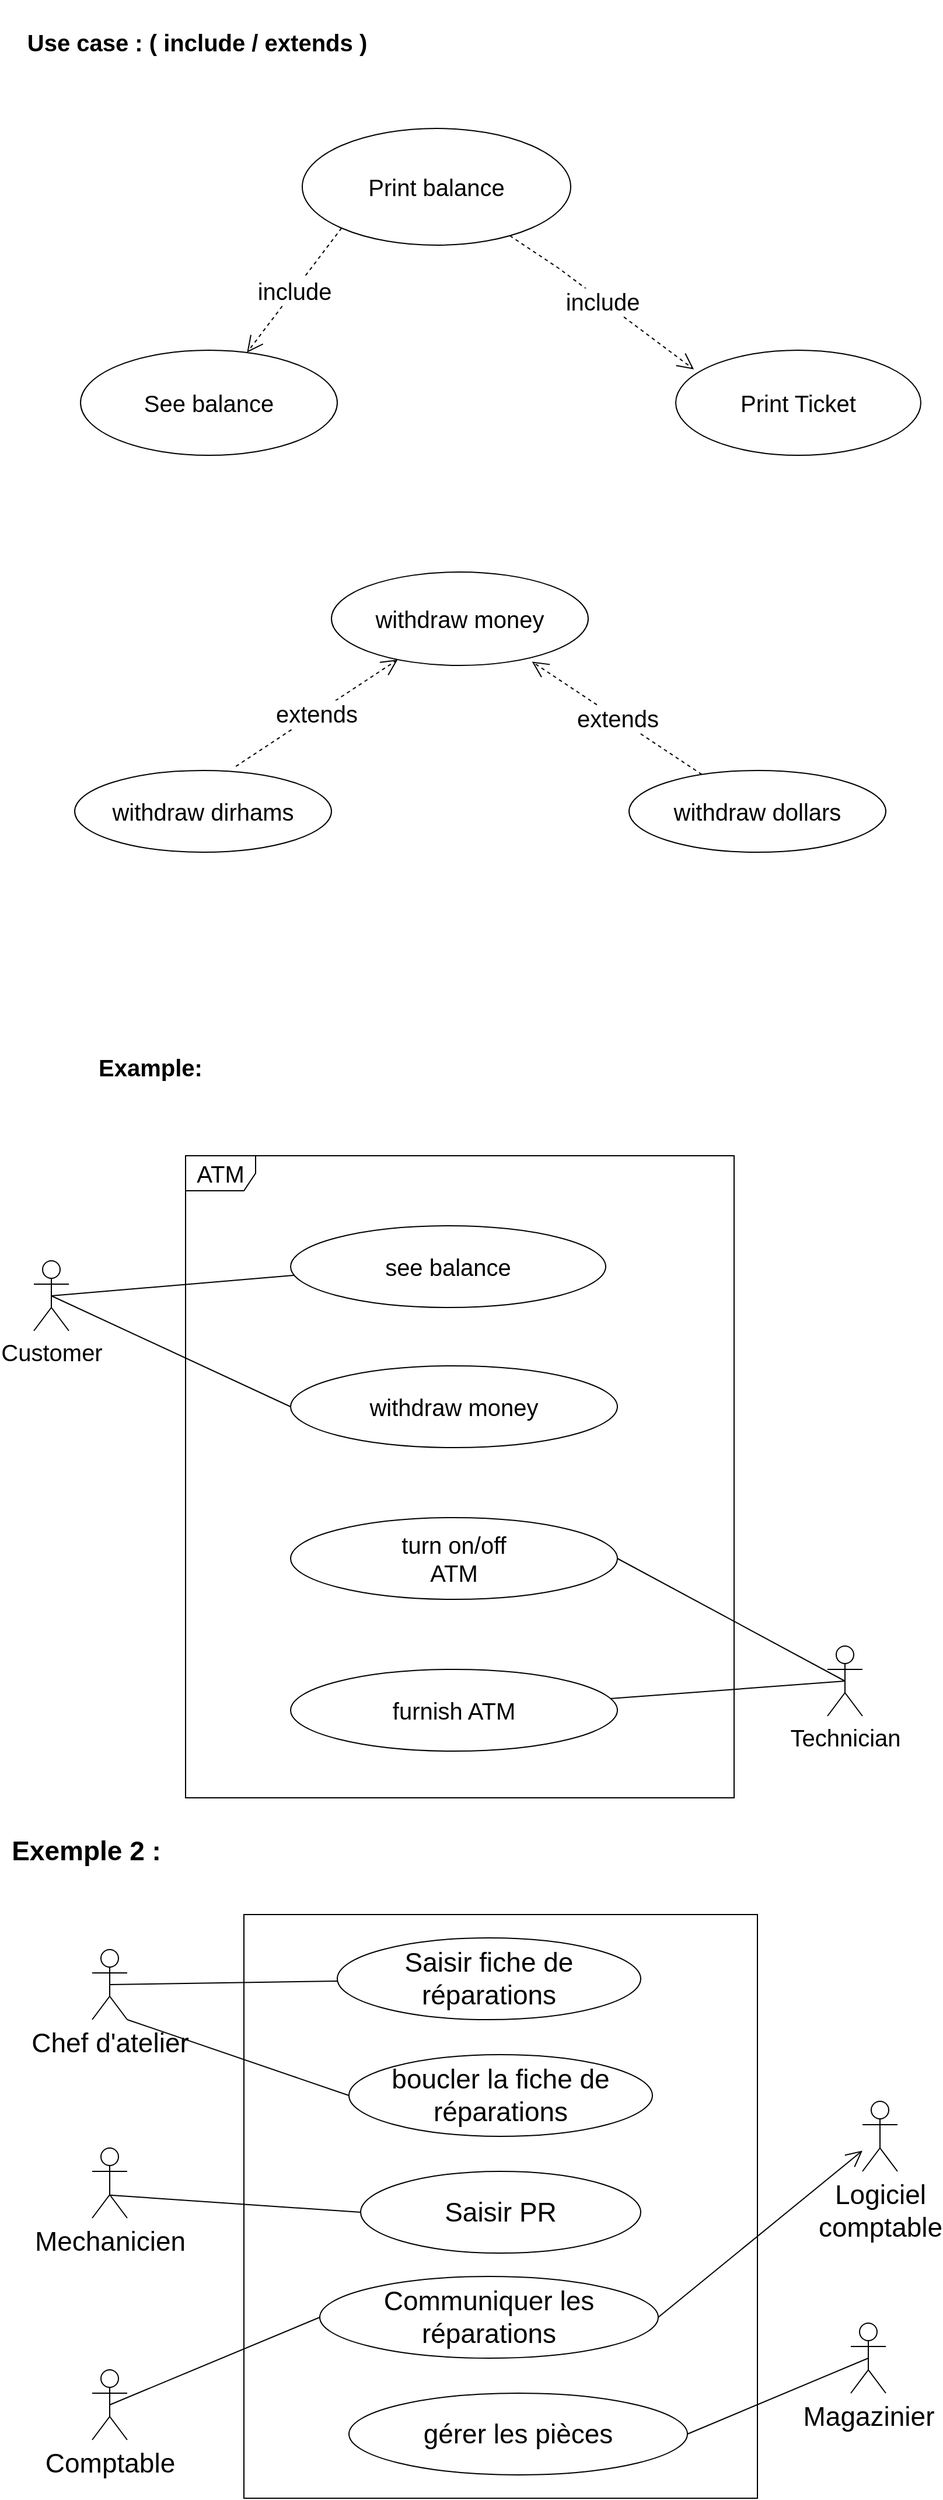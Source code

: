 <mxfile version="17.4.1" type="github" pages="10">
  <diagram id="q_7db5zlDjR9PL1bmyM5" name="Use Case">
    <mxGraphModel dx="1038" dy="556" grid="1" gridSize="10" guides="1" tooltips="1" connect="1" arrows="1" fold="1" page="1" pageScale="1" pageWidth="850" pageHeight="1100" math="0" shadow="0">
      <root>
        <mxCell id="0" />
        <mxCell id="1" parent="0" />
        <mxCell id="Ge-XKTXHq-U5XAmgt22h-1" value="Print balance" style="ellipse;whiteSpace=wrap;html=1;fontSize=20;" parent="1" vertex="1">
          <mxGeometry x="290" y="150" width="230" height="100" as="geometry" />
        </mxCell>
        <mxCell id="Ge-XKTXHq-U5XAmgt22h-2" value="Use case : ( include / extends )" style="text;align=center;fontStyle=1;verticalAlign=middle;spacingLeft=3;spacingRight=3;strokeColor=none;rotatable=0;points=[[0,0.5],[1,0.5]];portConstraint=eastwest;fontSize=20;" parent="1" vertex="1">
          <mxGeometry x="40" y="40" width="320" height="70" as="geometry" />
        </mxCell>
        <mxCell id="Ge-XKTXHq-U5XAmgt22h-4" value="See balance" style="ellipse;whiteSpace=wrap;html=1;fontSize=20;" parent="1" vertex="1">
          <mxGeometry x="100" y="340" width="220" height="90" as="geometry" />
        </mxCell>
        <mxCell id="Ge-XKTXHq-U5XAmgt22h-5" value="Print Ticket" style="ellipse;whiteSpace=wrap;html=1;fontSize=20;" parent="1" vertex="1">
          <mxGeometry x="610" y="340" width="210" height="90" as="geometry" />
        </mxCell>
        <mxCell id="Ge-XKTXHq-U5XAmgt22h-6" value="include" style="endArrow=open;endSize=12;dashed=1;html=1;rounded=0;fontSize=20;exitX=0;exitY=1;exitDx=0;exitDy=0;" parent="1" source="Ge-XKTXHq-U5XAmgt22h-1" target="Ge-XKTXHq-U5XAmgt22h-4" edge="1">
          <mxGeometry width="160" relative="1" as="geometry">
            <mxPoint x="500" y="290" as="sourcePoint" />
            <mxPoint x="340" y="290" as="targetPoint" />
          </mxGeometry>
        </mxCell>
        <mxCell id="Ge-XKTXHq-U5XAmgt22h-7" value="include" style="endArrow=open;endSize=12;dashed=1;html=1;rounded=0;fontSize=20;entryX=0.074;entryY=0.182;entryDx=0;entryDy=0;entryPerimeter=0;" parent="1" source="Ge-XKTXHq-U5XAmgt22h-1" target="Ge-XKTXHq-U5XAmgt22h-5" edge="1">
          <mxGeometry width="160" relative="1" as="geometry">
            <mxPoint x="500" y="290" as="sourcePoint" />
            <mxPoint x="340" y="290" as="targetPoint" />
            <Array as="points">
              <mxPoint x="510" y="270" />
            </Array>
          </mxGeometry>
        </mxCell>
        <mxCell id="Ge-XKTXHq-U5XAmgt22h-8" value="withdraw money" style="ellipse;whiteSpace=wrap;html=1;fontSize=20;" parent="1" vertex="1">
          <mxGeometry x="315" y="530" width="220" height="80" as="geometry" />
        </mxCell>
        <mxCell id="Ge-XKTXHq-U5XAmgt22h-9" value="withdraw dirhams" style="ellipse;whiteSpace=wrap;html=1;fontSize=20;" parent="1" vertex="1">
          <mxGeometry x="95" y="700" width="220" height="70" as="geometry" />
        </mxCell>
        <mxCell id="Ge-XKTXHq-U5XAmgt22h-10" value="withdraw dollars" style="ellipse;whiteSpace=wrap;html=1;fontSize=20;" parent="1" vertex="1">
          <mxGeometry x="570" y="700" width="220" height="70" as="geometry" />
        </mxCell>
        <mxCell id="Ge-XKTXHq-U5XAmgt22h-11" value="extends" style="endArrow=open;endSize=12;dashed=1;html=1;rounded=0;fontSize=20;exitX=0.628;exitY=-0.051;exitDx=0;exitDy=0;exitPerimeter=0;" parent="1" source="Ge-XKTXHq-U5XAmgt22h-9" target="Ge-XKTXHq-U5XAmgt22h-8" edge="1">
          <mxGeometry width="160" relative="1" as="geometry">
            <mxPoint x="240" y="680" as="sourcePoint" />
            <mxPoint x="400" y="680" as="targetPoint" />
          </mxGeometry>
        </mxCell>
        <mxCell id="Ge-XKTXHq-U5XAmgt22h-12" value="extends" style="endArrow=open;endSize=12;dashed=1;html=1;rounded=0;fontSize=20;entryX=0.781;entryY=0.96;entryDx=0;entryDy=0;entryPerimeter=0;" parent="1" source="Ge-XKTXHq-U5XAmgt22h-10" target="Ge-XKTXHq-U5XAmgt22h-8" edge="1">
          <mxGeometry width="160" relative="1" as="geometry">
            <mxPoint x="610" y="690" as="sourcePoint" />
            <mxPoint x="500" y="770" as="targetPoint" />
          </mxGeometry>
        </mxCell>
        <mxCell id="Ge-XKTXHq-U5XAmgt22h-15" value="ATM" style="shape=umlFrame;whiteSpace=wrap;html=1;fontSize=20;" parent="1" vertex="1">
          <mxGeometry x="190" y="1030" width="470" height="550" as="geometry" />
        </mxCell>
        <mxCell id="Ge-XKTXHq-U5XAmgt22h-16" value="Example:" style="text;align=center;fontStyle=1;verticalAlign=middle;spacingLeft=3;spacingRight=3;strokeColor=none;rotatable=0;points=[[0,0.5],[1,0.5]];portConstraint=eastwest;fontSize=20;" parent="1" vertex="1">
          <mxGeometry x="120" y="940" width="80" height="26" as="geometry" />
        </mxCell>
        <mxCell id="Ge-XKTXHq-U5XAmgt22h-17" value="Customer" style="shape=umlActor;verticalLabelPosition=bottom;verticalAlign=top;html=1;fontSize=20;" parent="1" vertex="1">
          <mxGeometry x="60" y="1120" width="30" height="60" as="geometry" />
        </mxCell>
        <mxCell id="Ge-XKTXHq-U5XAmgt22h-18" value="Technician" style="shape=umlActor;verticalLabelPosition=bottom;verticalAlign=top;html=1;fontSize=20;" parent="1" vertex="1">
          <mxGeometry x="740" y="1450" width="30" height="60" as="geometry" />
        </mxCell>
        <mxCell id="Ge-XKTXHq-U5XAmgt22h-19" value="see balance" style="ellipse;whiteSpace=wrap;html=1;fontSize=20;" parent="1" vertex="1">
          <mxGeometry x="280" y="1090" width="270" height="70" as="geometry" />
        </mxCell>
        <mxCell id="Ge-XKTXHq-U5XAmgt22h-20" value="withdraw money" style="ellipse;whiteSpace=wrap;html=1;fontSize=20;" parent="1" vertex="1">
          <mxGeometry x="280" y="1210" width="280" height="70" as="geometry" />
        </mxCell>
        <mxCell id="Ge-XKTXHq-U5XAmgt22h-21" value="turn on/off&lt;br&gt;ATM" style="ellipse;whiteSpace=wrap;html=1;fontSize=20;" parent="1" vertex="1">
          <mxGeometry x="280" y="1340" width="280" height="70" as="geometry" />
        </mxCell>
        <mxCell id="Ge-XKTXHq-U5XAmgt22h-22" value="furnish ATM" style="ellipse;whiteSpace=wrap;html=1;fontSize=20;" parent="1" vertex="1">
          <mxGeometry x="280" y="1470" width="280" height="70" as="geometry" />
        </mxCell>
        <mxCell id="Ge-XKTXHq-U5XAmgt22h-25" value="" style="endArrow=none;html=1;rounded=0;fontSize=20;entryX=0.013;entryY=0.606;entryDx=0;entryDy=0;entryPerimeter=0;exitX=0.5;exitY=0.5;exitDx=0;exitDy=0;exitPerimeter=0;" parent="1" source="Ge-XKTXHq-U5XAmgt22h-17" target="Ge-XKTXHq-U5XAmgt22h-19" edge="1">
          <mxGeometry width="50" height="50" relative="1" as="geometry">
            <mxPoint x="170" y="1210" as="sourcePoint" />
            <mxPoint x="220" y="1160" as="targetPoint" />
          </mxGeometry>
        </mxCell>
        <mxCell id="Ge-XKTXHq-U5XAmgt22h-26" value="" style="endArrow=none;html=1;rounded=0;fontSize=20;entryX=0;entryY=0.5;entryDx=0;entryDy=0;exitX=0.5;exitY=0.5;exitDx=0;exitDy=0;exitPerimeter=0;" parent="1" source="Ge-XKTXHq-U5XAmgt22h-17" target="Ge-XKTXHq-U5XAmgt22h-20" edge="1">
          <mxGeometry width="50" height="50" relative="1" as="geometry">
            <mxPoint x="180" y="1250" as="sourcePoint" />
            <mxPoint x="230" y="1200" as="targetPoint" />
          </mxGeometry>
        </mxCell>
        <mxCell id="Ge-XKTXHq-U5XAmgt22h-27" value="" style="endArrow=none;html=1;rounded=0;fontSize=20;exitX=1;exitY=0.5;exitDx=0;exitDy=0;entryX=0.5;entryY=0.5;entryDx=0;entryDy=0;entryPerimeter=0;" parent="1" source="Ge-XKTXHq-U5XAmgt22h-21" target="Ge-XKTXHq-U5XAmgt22h-18" edge="1">
          <mxGeometry width="50" height="50" relative="1" as="geometry">
            <mxPoint x="590" y="1470" as="sourcePoint" />
            <mxPoint x="740" y="1470" as="targetPoint" />
          </mxGeometry>
        </mxCell>
        <mxCell id="Ge-XKTXHq-U5XAmgt22h-28" value="" style="endArrow=none;html=1;rounded=0;fontSize=20;entryX=0.5;entryY=0.5;entryDx=0;entryDy=0;entryPerimeter=0;" parent="1" source="Ge-XKTXHq-U5XAmgt22h-22" target="Ge-XKTXHq-U5XAmgt22h-18" edge="1">
          <mxGeometry width="50" height="50" relative="1" as="geometry">
            <mxPoint x="590" y="1530" as="sourcePoint" />
            <mxPoint x="640" y="1480" as="targetPoint" />
          </mxGeometry>
        </mxCell>
        <mxCell id="YyekfsqtQnPmwKL9Vih_-1" value="Exemple 2 :" style="text;align=center;fontStyle=1;verticalAlign=middle;spacingLeft=3;spacingRight=3;strokeColor=none;rotatable=0;points=[[0,0.5],[1,0.5]];portConstraint=eastwest;fontSize=23;" parent="1" vertex="1">
          <mxGeometry x="40" y="1610" width="130" height="26" as="geometry" />
        </mxCell>
        <mxCell id="YyekfsqtQnPmwKL9Vih_-2" value="Chef d&#39;atelier" style="shape=umlActor;verticalLabelPosition=bottom;verticalAlign=top;html=1;fontSize=23;" parent="1" vertex="1">
          <mxGeometry x="110" y="1710" width="30" height="60" as="geometry" />
        </mxCell>
        <mxCell id="YyekfsqtQnPmwKL9Vih_-4" value="Comptable" style="shape=umlActor;verticalLabelPosition=bottom;verticalAlign=top;html=1;fontSize=23;" parent="1" vertex="1">
          <mxGeometry x="110" y="2070" width="30" height="60" as="geometry" />
        </mxCell>
        <mxCell id="YyekfsqtQnPmwKL9Vih_-5" value="Mechanicien" style="shape=umlActor;verticalLabelPosition=bottom;verticalAlign=top;html=1;fontSize=23;" parent="1" vertex="1">
          <mxGeometry x="110" y="1880" width="30" height="60" as="geometry" />
        </mxCell>
        <mxCell id="YyekfsqtQnPmwKL9Vih_-6" value="Logiciel&lt;br&gt;comptable" style="shape=umlActor;verticalLabelPosition=bottom;verticalAlign=top;html=1;fontSize=23;" parent="1" vertex="1">
          <mxGeometry x="770" y="1840" width="30" height="60" as="geometry" />
        </mxCell>
        <mxCell id="YyekfsqtQnPmwKL9Vih_-7" value="Magazinier" style="shape=umlActor;verticalLabelPosition=bottom;verticalAlign=top;html=1;fontSize=23;" parent="1" vertex="1">
          <mxGeometry x="760" y="2030" width="30" height="60" as="geometry" />
        </mxCell>
        <mxCell id="YyekfsqtQnPmwKL9Vih_-10" value="" style="html=1;fontSize=23;" parent="1" vertex="1">
          <mxGeometry x="240" y="1680" width="440" height="500" as="geometry" />
        </mxCell>
        <mxCell id="YyekfsqtQnPmwKL9Vih_-11" value="Saisir fiche de réparations" style="ellipse;whiteSpace=wrap;html=1;fontSize=23;" parent="1" vertex="1">
          <mxGeometry x="320" y="1700" width="260" height="70" as="geometry" />
        </mxCell>
        <mxCell id="YyekfsqtQnPmwKL9Vih_-12" value="Saisir PR" style="ellipse;whiteSpace=wrap;html=1;fontSize=23;" parent="1" vertex="1">
          <mxGeometry x="340" y="1900" width="240" height="70" as="geometry" />
        </mxCell>
        <mxCell id="YyekfsqtQnPmwKL9Vih_-13" value="boucler la fiche de réparations" style="ellipse;whiteSpace=wrap;html=1;fontSize=23;" parent="1" vertex="1">
          <mxGeometry x="330" y="1800" width="260" height="70" as="geometry" />
        </mxCell>
        <mxCell id="YyekfsqtQnPmwKL9Vih_-16" value="" style="endArrow=none;html=1;rounded=0;fontSize=23;exitX=0.5;exitY=0.5;exitDx=0;exitDy=0;exitPerimeter=0;" parent="1" source="YyekfsqtQnPmwKL9Vih_-2" target="YyekfsqtQnPmwKL9Vih_-11" edge="1">
          <mxGeometry width="50" height="50" relative="1" as="geometry">
            <mxPoint x="400" y="1930" as="sourcePoint" />
            <mxPoint x="450" y="1880" as="targetPoint" />
          </mxGeometry>
        </mxCell>
        <mxCell id="YyekfsqtQnPmwKL9Vih_-17" value="" style="endArrow=none;html=1;rounded=0;fontSize=23;exitX=1;exitY=1;exitDx=0;exitDy=0;exitPerimeter=0;entryX=0;entryY=0.5;entryDx=0;entryDy=0;" parent="1" source="YyekfsqtQnPmwKL9Vih_-2" target="YyekfsqtQnPmwKL9Vih_-13" edge="1">
          <mxGeometry width="50" height="50" relative="1" as="geometry">
            <mxPoint x="180" y="1920" as="sourcePoint" />
            <mxPoint x="230" y="1870" as="targetPoint" />
          </mxGeometry>
        </mxCell>
        <mxCell id="YyekfsqtQnPmwKL9Vih_-18" value="" style="endArrow=none;html=1;rounded=0;fontSize=23;exitX=0.507;exitY=0.673;exitDx=0;exitDy=0;exitPerimeter=0;entryX=0;entryY=0.5;entryDx=0;entryDy=0;" parent="1" source="YyekfsqtQnPmwKL9Vih_-5" target="YyekfsqtQnPmwKL9Vih_-12" edge="1">
          <mxGeometry width="50" height="50" relative="1" as="geometry">
            <mxPoint x="400" y="1930" as="sourcePoint" />
            <mxPoint x="350" y="1940" as="targetPoint" />
          </mxGeometry>
        </mxCell>
        <mxCell id="YyekfsqtQnPmwKL9Vih_-19" value="Communiquer les réparations" style="ellipse;whiteSpace=wrap;html=1;fontSize=23;" parent="1" vertex="1">
          <mxGeometry x="305" y="1990" width="290" height="70" as="geometry" />
        </mxCell>
        <mxCell id="YyekfsqtQnPmwKL9Vih_-20" value="" style="endArrow=open;endFill=1;endSize=12;html=1;rounded=0;fontSize=23;exitX=1;exitY=0.5;exitDx=0;exitDy=0;" parent="1" source="YyekfsqtQnPmwKL9Vih_-19" target="YyekfsqtQnPmwKL9Vih_-6" edge="1">
          <mxGeometry width="160" relative="1" as="geometry">
            <mxPoint x="340" y="1890" as="sourcePoint" />
            <mxPoint x="500" y="1890" as="targetPoint" />
          </mxGeometry>
        </mxCell>
        <mxCell id="YyekfsqtQnPmwKL9Vih_-21" value="" style="endArrow=none;html=1;rounded=0;fontSize=23;exitX=0.5;exitY=0.5;exitDx=0;exitDy=0;exitPerimeter=0;entryX=0;entryY=0.5;entryDx=0;entryDy=0;" parent="1" source="YyekfsqtQnPmwKL9Vih_-4" target="YyekfsqtQnPmwKL9Vih_-19" edge="1">
          <mxGeometry width="50" height="50" relative="1" as="geometry">
            <mxPoint x="400" y="1950" as="sourcePoint" />
            <mxPoint x="450" y="1900" as="targetPoint" />
          </mxGeometry>
        </mxCell>
        <mxCell id="YyekfsqtQnPmwKL9Vih_-22" value="gérer les pièces" style="ellipse;whiteSpace=wrap;html=1;fontSize=23;" parent="1" vertex="1">
          <mxGeometry x="330" y="2090" width="290" height="70" as="geometry" />
        </mxCell>
        <mxCell id="YyekfsqtQnPmwKL9Vih_-23" value="" style="endArrow=none;html=1;rounded=0;fontSize=23;exitX=1;exitY=0.5;exitDx=0;exitDy=0;entryX=0.5;entryY=0.5;entryDx=0;entryDy=0;entryPerimeter=0;" parent="1" source="YyekfsqtQnPmwKL9Vih_-22" target="YyekfsqtQnPmwKL9Vih_-7" edge="1">
          <mxGeometry width="50" height="50" relative="1" as="geometry">
            <mxPoint x="400" y="1950" as="sourcePoint" />
            <mxPoint x="450" y="1900" as="targetPoint" />
          </mxGeometry>
        </mxCell>
      </root>
    </mxGraphModel>
  </diagram>
  <diagram id="UuGW5_khSGQvssiXRL4u" name="Class">
    <mxGraphModel dx="1038" dy="556" grid="1" gridSize="10" guides="1" tooltips="1" connect="1" arrows="1" fold="1" page="1" pageScale="1" pageWidth="850" pageHeight="1100" math="0" shadow="0">
      <root>
        <mxCell id="Ml7uzIg0lsFgq7cZ8sFy-0" />
        <mxCell id="Ml7uzIg0lsFgq7cZ8sFy-1" parent="Ml7uzIg0lsFgq7cZ8sFy-0" />
        <mxCell id="Ml7uzIg0lsFgq7cZ8sFy-2" value="Compte" style="swimlane;fontStyle=1;align=center;verticalAlign=top;childLayout=stackLayout;horizontal=1;startSize=50;horizontalStack=0;resizeParent=1;resizeParentMax=0;resizeLast=0;collapsible=1;marginBottom=0;fontSize=23;spacingBottom=19;spacingTop=-1;" parent="Ml7uzIg0lsFgq7cZ8sFy-1" vertex="1">
          <mxGeometry x="290" y="130" width="270" height="350" as="geometry">
            <mxRectangle x="345" y="10" width="120" height="30" as="alternateBounds" />
          </mxGeometry>
        </mxCell>
        <mxCell id="Ml7uzIg0lsFgq7cZ8sFy-3" value="+ numero&#xa;+ solde&#xa;" style="text;strokeColor=none;fillColor=none;align=left;verticalAlign=top;spacingLeft=4;spacingRight=4;overflow=hidden;rotatable=0;points=[[0,0.5],[1,0.5]];portConstraint=eastwest;fontSize=23;" parent="Ml7uzIg0lsFgq7cZ8sFy-2" vertex="1">
          <mxGeometry y="50" width="270" height="100" as="geometry" />
        </mxCell>
        <mxCell id="Ml7uzIg0lsFgq7cZ8sFy-4" value="" style="line;strokeWidth=1;fillColor=none;align=left;verticalAlign=middle;spacingTop=-1;spacingLeft=3;spacingRight=3;rotatable=0;labelPosition=right;points=[];portConstraint=eastwest;fontSize=23;" parent="Ml7uzIg0lsFgq7cZ8sFy-2" vertex="1">
          <mxGeometry y="150" width="270" height="8" as="geometry" />
        </mxCell>
        <mxCell id="Ml7uzIg0lsFgq7cZ8sFy-5" value="+ effectuerVirement()&#xa;+ getSolde()&#xa;-  setSolde()&#xa;+ getNumero()&#xa;-  setNumero()" style="text;strokeColor=none;fillColor=none;align=left;verticalAlign=top;spacingLeft=4;spacingRight=4;overflow=hidden;rotatable=0;points=[[0,0.5],[1,0.5]];portConstraint=eastwest;fontSize=23;" parent="Ml7uzIg0lsFgq7cZ8sFy-2" vertex="1">
          <mxGeometry y="158" width="270" height="192" as="geometry" />
        </mxCell>
        <mxCell id="Ml7uzIg0lsFgq7cZ8sFy-6" value="Class Diagram" style="text;align=center;fontStyle=1;verticalAlign=middle;spacingLeft=3;spacingRight=3;strokeColor=none;rotatable=0;points=[[0,0.5],[1,0.5]];portConstraint=eastwest;fontSize=23;" parent="Ml7uzIg0lsFgq7cZ8sFy-1" vertex="1">
          <mxGeometry x="100" y="40" width="80" height="26" as="geometry" />
        </mxCell>
        <mxCell id="Ml7uzIg0lsFgq7cZ8sFy-7" value="+ public&lt;br&gt;- private&lt;br&gt;# protected" style="text;html=1;strokeColor=none;fillColor=none;align=left;verticalAlign=middle;whiteSpace=wrap;rounded=0;fontSize=23;" parent="Ml7uzIg0lsFgq7cZ8sFy-1" vertex="1">
          <mxGeometry x="60" y="130" width="160" height="150" as="geometry" />
        </mxCell>
        <mxCell id="Ml7uzIg0lsFgq7cZ8sFy-8" value="Compte courant" style="swimlane;fontStyle=1;align=center;verticalAlign=top;childLayout=stackLayout;horizontal=1;startSize=40;horizontalStack=0;resizeParent=1;resizeParentMax=0;resizeLast=0;collapsible=1;marginBottom=0;fontSize=23;" parent="Ml7uzIg0lsFgq7cZ8sFy-1" vertex="1">
          <mxGeometry x="170" y="600" width="190" height="200" as="geometry" />
        </mxCell>
        <mxCell id="Ml7uzIg0lsFgq7cZ8sFy-9" value="+ montantAuto" style="text;strokeColor=none;fillColor=none;align=left;verticalAlign=top;spacingLeft=4;spacingRight=4;overflow=hidden;rotatable=0;points=[[0,0.5],[1,0.5]];portConstraint=eastwest;fontSize=23;" parent="Ml7uzIg0lsFgq7cZ8sFy-8" vertex="1">
          <mxGeometry y="40" width="190" height="64" as="geometry" />
        </mxCell>
        <mxCell id="Ml7uzIg0lsFgq7cZ8sFy-10" value="" style="line;strokeWidth=1;fillColor=none;align=left;verticalAlign=middle;spacingTop=-1;spacingLeft=3;spacingRight=3;rotatable=0;labelPosition=right;points=[];portConstraint=eastwest;fontSize=23;" parent="Ml7uzIg0lsFgq7cZ8sFy-8" vertex="1">
          <mxGeometry y="104" width="190" height="8" as="geometry" />
        </mxCell>
        <mxCell id="Ml7uzIg0lsFgq7cZ8sFy-11" value="+ getDecouvert()" style="text;strokeColor=none;fillColor=none;align=left;verticalAlign=top;spacingLeft=4;spacingRight=4;overflow=hidden;rotatable=0;points=[[0,0.5],[1,0.5]];portConstraint=eastwest;fontSize=23;" parent="Ml7uzIg0lsFgq7cZ8sFy-8" vertex="1">
          <mxGeometry y="112" width="190" height="88" as="geometry" />
        </mxCell>
        <mxCell id="Ml7uzIg0lsFgq7cZ8sFy-12" value="Compte epargne" style="swimlane;fontStyle=1;align=center;verticalAlign=top;childLayout=stackLayout;horizontal=1;startSize=40;horizontalStack=0;resizeParent=1;resizeParentMax=0;resizeLast=0;collapsible=1;marginBottom=0;fontSize=23;" parent="Ml7uzIg0lsFgq7cZ8sFy-1" vertex="1">
          <mxGeometry x="520" y="600" width="180" height="240" as="geometry" />
        </mxCell>
        <mxCell id="Ml7uzIg0lsFgq7cZ8sFy-13" value="+ taux" style="text;strokeColor=none;fillColor=none;align=left;verticalAlign=top;spacingLeft=4;spacingRight=4;overflow=hidden;rotatable=0;points=[[0,0.5],[1,0.5]];portConstraint=eastwest;fontSize=23;" parent="Ml7uzIg0lsFgq7cZ8sFy-12" vertex="1">
          <mxGeometry y="40" width="180" height="64" as="geometry" />
        </mxCell>
        <mxCell id="Ml7uzIg0lsFgq7cZ8sFy-14" value="" style="line;strokeWidth=1;fillColor=none;align=left;verticalAlign=middle;spacingTop=-1;spacingLeft=3;spacingRight=3;rotatable=0;labelPosition=right;points=[];portConstraint=eastwest;fontSize=23;" parent="Ml7uzIg0lsFgq7cZ8sFy-12" vertex="1">
          <mxGeometry y="104" width="180" height="136" as="geometry" />
        </mxCell>
        <mxCell id="Ml7uzIg0lsFgq7cZ8sFy-23" value="Héritage :" style="text;html=1;strokeColor=none;fillColor=none;align=center;verticalAlign=middle;whiteSpace=wrap;rounded=0;fontSize=23;fontStyle=7" parent="Ml7uzIg0lsFgq7cZ8sFy-1" vertex="1">
          <mxGeometry x="30" y="535" width="123" height="30" as="geometry" />
        </mxCell>
        <mxCell id="Ml7uzIg0lsFgq7cZ8sFy-24" value="" style="endArrow=classic;html=1;rounded=0;fontSize=23;" parent="Ml7uzIg0lsFgq7cZ8sFy-1" edge="1">
          <mxGeometry width="50" height="50" relative="1" as="geometry">
            <mxPoint x="240" y="540" as="sourcePoint" />
            <mxPoint x="240" y="290" as="targetPoint" />
          </mxGeometry>
        </mxCell>
        <mxCell id="Ml7uzIg0lsFgq7cZ8sFy-25" value="Généralisation" style="text;html=1;strokeColor=none;fillColor=none;align=center;verticalAlign=middle;whiteSpace=wrap;rounded=0;fontSize=23;" parent="Ml7uzIg0lsFgq7cZ8sFy-1" vertex="1">
          <mxGeometry x="120" y="380" width="60" height="30" as="geometry" />
        </mxCell>
        <mxCell id="Ml7uzIg0lsFgq7cZ8sFy-26" value="" style="endArrow=classic;html=1;rounded=0;fontSize=23;" parent="Ml7uzIg0lsFgq7cZ8sFy-1" edge="1">
          <mxGeometry width="50" height="50" relative="1" as="geometry">
            <mxPoint x="640.5" y="280" as="sourcePoint" />
            <mxPoint x="640.5" y="530" as="targetPoint" />
          </mxGeometry>
        </mxCell>
        <mxCell id="Ml7uzIg0lsFgq7cZ8sFy-27" value="Spécialisation" style="text;html=1;strokeColor=none;fillColor=none;align=center;verticalAlign=middle;whiteSpace=wrap;rounded=0;fontSize=23;" parent="Ml7uzIg0lsFgq7cZ8sFy-1" vertex="1">
          <mxGeometry x="710" y="380" width="60" height="30" as="geometry" />
        </mxCell>
        <mxCell id="Ml7uzIg0lsFgq7cZ8sFy-28" value="agrégation :" style="text;html=1;strokeColor=none;fillColor=none;align=center;verticalAlign=middle;whiteSpace=wrap;rounded=0;fontSize=23;fontStyle=7" parent="Ml7uzIg0lsFgq7cZ8sFy-1" vertex="1">
          <mxGeometry x="20" y="880" width="180" height="30" as="geometry" />
        </mxCell>
        <mxCell id="Ml7uzIg0lsFgq7cZ8sFy-43" style="edgeStyle=orthogonalEdgeStyle;rounded=0;orthogonalLoop=1;jettySize=auto;html=1;entryX=0.501;entryY=1.023;entryDx=0;entryDy=0;entryPerimeter=0;fontSize=23;" parent="Ml7uzIg0lsFgq7cZ8sFy-1" target="Ml7uzIg0lsFgq7cZ8sFy-5" edge="1">
          <mxGeometry relative="1" as="geometry">
            <mxPoint x="425" y="484" as="sourcePoint" />
          </mxGeometry>
        </mxCell>
        <mxCell id="Ml7uzIg0lsFgq7cZ8sFy-46" value="" style="rounded=0;whiteSpace=wrap;html=1;fontSize=23;" parent="Ml7uzIg0lsFgq7cZ8sFy-1" vertex="1">
          <mxGeometry x="80" y="1000" width="160" height="70" as="geometry" />
        </mxCell>
        <mxCell id="Ml7uzIg0lsFgq7cZ8sFy-47" value="" style="rounded=0;whiteSpace=wrap;html=1;fontSize=23;" parent="Ml7uzIg0lsFgq7cZ8sFy-1" vertex="1">
          <mxGeometry x="620" y="1000" width="160" height="70" as="geometry" />
        </mxCell>
        <mxCell id="Ml7uzIg0lsFgq7cZ8sFy-48" value="Personne" style="text;html=1;strokeColor=none;fillColor=none;align=center;verticalAlign=middle;whiteSpace=wrap;rounded=0;fontSize=23;" parent="Ml7uzIg0lsFgq7cZ8sFy-1" vertex="1">
          <mxGeometry x="130" y="1020" width="60" height="30" as="geometry" />
        </mxCell>
        <mxCell id="Ml7uzIg0lsFgq7cZ8sFy-49" value="Université" style="text;html=1;strokeColor=none;fillColor=none;align=center;verticalAlign=middle;whiteSpace=wrap;rounded=0;fontSize=23;" parent="Ml7uzIg0lsFgq7cZ8sFy-1" vertex="1">
          <mxGeometry x="670" y="1020" width="60" height="30" as="geometry" />
        </mxCell>
        <mxCell id="Ml7uzIg0lsFgq7cZ8sFy-54" value="" style="endArrow=block;endSize=16;endFill=0;html=1;rounded=0;fontSize=23;entryX=0.548;entryY=1.019;entryDx=0;entryDy=0;entryPerimeter=0;exitX=0.5;exitY=0;exitDx=0;exitDy=0;edgeStyle=elbowEdgeStyle;elbow=vertical;jumpStyle=none;" parent="Ml7uzIg0lsFgq7cZ8sFy-1" edge="1">
          <mxGeometry x="0.141" y="-30" width="160" relative="1" as="geometry">
            <mxPoint x="265" y="598" as="sourcePoint" />
            <mxPoint x="437.96" y="481.648" as="targetPoint" />
            <mxPoint as="offset" />
          </mxGeometry>
        </mxCell>
        <mxCell id="Ml7uzIg0lsFgq7cZ8sFy-55" value="" style="endArrow=none;html=1;edgeStyle=orthogonalEdgeStyle;rounded=0;fontSize=23;elbow=vertical;jumpStyle=none;entryX=0.5;entryY=0;entryDx=0;entryDy=0;" parent="Ml7uzIg0lsFgq7cZ8sFy-1" target="Ml7uzIg0lsFgq7cZ8sFy-12" edge="1">
          <mxGeometry relative="1" as="geometry">
            <mxPoint x="430" y="540" as="sourcePoint" />
            <mxPoint x="500" y="580" as="targetPoint" />
          </mxGeometry>
        </mxCell>
        <mxCell id="Ml7uzIg0lsFgq7cZ8sFy-58" value="" style="endArrow=diamondThin;endFill=0;endSize=24;html=1;rounded=0;fontSize=23;elbow=vertical;jumpStyle=none;exitX=1;exitY=0.5;exitDx=0;exitDy=0;entryX=0;entryY=0.5;entryDx=0;entryDy=0;" parent="Ml7uzIg0lsFgq7cZ8sFy-1" source="Ml7uzIg0lsFgq7cZ8sFy-46" target="Ml7uzIg0lsFgq7cZ8sFy-47" edge="1">
          <mxGeometry width="160" relative="1" as="geometry">
            <mxPoint x="340" y="970" as="sourcePoint" />
            <mxPoint x="500" y="970" as="targetPoint" />
          </mxGeometry>
        </mxCell>
        <mxCell id="Ml7uzIg0lsFgq7cZ8sFy-59" value="étudie" style="text;align=center;fontStyle=1;verticalAlign=middle;spacingLeft=3;spacingRight=3;strokeColor=none;rotatable=0;points=[[0,0.5],[1,0.5]];portConstraint=eastwest;fontSize=23;" parent="Ml7uzIg0lsFgq7cZ8sFy-1" vertex="1">
          <mxGeometry x="385" y="994" width="80" height="26" as="geometry" />
        </mxCell>
        <mxCell id="Ml7uzIg0lsFgq7cZ8sFy-60" value="1..*" style="text;align=center;fontStyle=1;verticalAlign=middle;spacingLeft=3;spacingRight=3;strokeColor=none;rotatable=0;points=[[0,0.5],[1,0.5]];portConstraint=eastwest;fontSize=23;" parent="Ml7uzIg0lsFgq7cZ8sFy-1" vertex="1">
          <mxGeometry x="240" y="1044" width="80" height="26" as="geometry" />
        </mxCell>
        <mxCell id="Ml7uzIg0lsFgq7cZ8sFy-61" value="0..*" style="text;align=center;fontStyle=1;verticalAlign=middle;spacingLeft=3;spacingRight=3;strokeColor=none;rotatable=0;points=[[0,0.5],[1,0.5]];portConstraint=eastwest;fontSize=23;" parent="Ml7uzIg0lsFgq7cZ8sFy-1" vertex="1">
          <mxGeometry x="540" y="1044" width="80" height="26" as="geometry" />
        </mxCell>
        <mxCell id="Ml7uzIg0lsFgq7cZ8sFy-62" value="composition:" style="text;html=1;strokeColor=none;fillColor=none;align=center;verticalAlign=middle;whiteSpace=wrap;rounded=0;fontSize=23;fontStyle=7" parent="Ml7uzIg0lsFgq7cZ8sFy-1" vertex="1">
          <mxGeometry x="30" y="1170" width="180" height="30" as="geometry" />
        </mxCell>
        <mxCell id="Ml7uzIg0lsFgq7cZ8sFy-63" value="" style="rounded=0;whiteSpace=wrap;html=1;fontSize=23;" parent="Ml7uzIg0lsFgq7cZ8sFy-1" vertex="1">
          <mxGeometry x="80" y="1280" width="160" height="70" as="geometry" />
        </mxCell>
        <mxCell id="Ml7uzIg0lsFgq7cZ8sFy-64" value="" style="rounded=0;whiteSpace=wrap;html=1;fontSize=23;" parent="Ml7uzIg0lsFgq7cZ8sFy-1" vertex="1">
          <mxGeometry x="620" y="1280" width="160" height="70" as="geometry" />
        </mxCell>
        <mxCell id="Ml7uzIg0lsFgq7cZ8sFy-65" value="Salle" style="text;html=1;strokeColor=none;fillColor=none;align=center;verticalAlign=middle;whiteSpace=wrap;rounded=0;fontSize=23;" parent="Ml7uzIg0lsFgq7cZ8sFy-1" vertex="1">
          <mxGeometry x="670" y="1300" width="60" height="30" as="geometry" />
        </mxCell>
        <mxCell id="Ml7uzIg0lsFgq7cZ8sFy-66" value="Université" style="text;html=1;strokeColor=none;fillColor=none;align=center;verticalAlign=middle;whiteSpace=wrap;rounded=0;fontSize=23;" parent="Ml7uzIg0lsFgq7cZ8sFy-1" vertex="1">
          <mxGeometry x="130" y="1300" width="60" height="30" as="geometry" />
        </mxCell>
        <mxCell id="Ml7uzIg0lsFgq7cZ8sFy-67" value="" style="endArrow=diamondThin;endFill=1;endSize=24;html=1;rounded=0;fontSize=23;elbow=vertical;jumpStyle=none;entryX=1;entryY=0.5;entryDx=0;entryDy=0;exitX=0;exitY=0.5;exitDx=0;exitDy=0;" parent="Ml7uzIg0lsFgq7cZ8sFy-1" source="Ml7uzIg0lsFgq7cZ8sFy-64" target="Ml7uzIg0lsFgq7cZ8sFy-63" edge="1">
          <mxGeometry width="160" relative="1" as="geometry">
            <mxPoint x="340" y="1250" as="sourcePoint" />
            <mxPoint x="500" y="1250" as="targetPoint" />
          </mxGeometry>
        </mxCell>
        <mxCell id="Ml7uzIg0lsFgq7cZ8sFy-68" value="possède" style="text;align=center;fontStyle=1;verticalAlign=middle;spacingLeft=3;spacingRight=3;strokeColor=none;rotatable=0;points=[[0,0.5],[1,0.5]];portConstraint=eastwest;fontSize=23;" parent="Ml7uzIg0lsFgq7cZ8sFy-1" vertex="1">
          <mxGeometry x="395" y="1274" width="80" height="26" as="geometry" />
        </mxCell>
        <mxCell id="Ml7uzIg0lsFgq7cZ8sFy-69" value="1..*" style="text;align=center;fontStyle=1;verticalAlign=middle;spacingLeft=3;spacingRight=3;strokeColor=none;rotatable=0;points=[[0,0.5],[1,0.5]];portConstraint=eastwest;fontSize=23;" parent="Ml7uzIg0lsFgq7cZ8sFy-1" vertex="1">
          <mxGeometry x="550" y="1280" width="80" height="26" as="geometry" />
        </mxCell>
        <mxCell id="Ml7uzIg0lsFgq7cZ8sFy-70" value="Exemple :" style="text;align=center;fontStyle=1;verticalAlign=middle;spacingLeft=3;spacingRight=3;strokeColor=none;rotatable=0;points=[[0,0.5],[1,0.5]];portConstraint=eastwest;fontSize=23;" parent="Ml7uzIg0lsFgq7cZ8sFy-1" vertex="1">
          <mxGeometry x="51.5" y="1440" width="80" height="26" as="geometry" />
        </mxCell>
        <mxCell id="Ml7uzIg0lsFgq7cZ8sFy-73" value="Gestion des tournois" style="shape=umlFrame;whiteSpace=wrap;html=1;fontSize=23;width=260;height=50;" parent="Ml7uzIg0lsFgq7cZ8sFy-1" vertex="1">
          <mxGeometry x="160" y="1500" width="560" height="610" as="geometry" />
        </mxCell>
        <mxCell id="Ml7uzIg0lsFgq7cZ8sFy-74" value="Joueur" style="swimlane;fontStyle=1;align=center;verticalAlign=top;childLayout=stackLayout;horizontal=1;startSize=40;horizontalStack=0;resizeParent=1;resizeParentMax=0;resizeLast=0;collapsible=1;marginBottom=0;fontSize=23;" parent="Ml7uzIg0lsFgq7cZ8sFy-1" vertex="1">
          <mxGeometry x="200" y="1600" width="160" height="204" as="geometry" />
        </mxCell>
        <mxCell id="Ml7uzIg0lsFgq7cZ8sFy-75" value="NomJ: String&#xa;SexeJ: String&#xa;AgeJ: Integer" style="text;strokeColor=none;fillColor=none;align=left;verticalAlign=top;spacingLeft=4;spacingRight=4;overflow=hidden;rotatable=0;points=[[0,0.5],[1,0.5]];portConstraint=eastwest;fontSize=18;" parent="Ml7uzIg0lsFgq7cZ8sFy-74" vertex="1">
          <mxGeometry y="40" width="160" height="90" as="geometry" />
        </mxCell>
        <mxCell id="Ml7uzIg0lsFgq7cZ8sFy-76" value="" style="line;strokeWidth=1;fillColor=none;align=left;verticalAlign=middle;spacingTop=-1;spacingLeft=3;spacingRight=3;rotatable=0;labelPosition=right;points=[];portConstraint=eastwest;fontSize=23;" parent="Ml7uzIg0lsFgq7cZ8sFy-74" vertex="1">
          <mxGeometry y="130" width="160" height="8" as="geometry" />
        </mxCell>
        <mxCell id="Ml7uzIg0lsFgq7cZ8sFy-77" value="Joueur(): joueur" style="text;strokeColor=none;fillColor=none;align=left;verticalAlign=top;spacingLeft=4;spacingRight=4;overflow=hidden;rotatable=0;points=[[0,0.5],[1,0.5]];portConstraint=eastwest;fontSize=18;" parent="Ml7uzIg0lsFgq7cZ8sFy-74" vertex="1">
          <mxGeometry y="138" width="160" height="66" as="geometry" />
        </mxCell>
        <mxCell id="Ml7uzIg0lsFgq7cZ8sFy-78" value="Equipe" style="swimlane;fontStyle=1;align=center;verticalAlign=top;childLayout=stackLayout;horizontal=1;startSize=40;horizontalStack=0;resizeParent=1;resizeParentMax=0;resizeLast=0;collapsible=1;marginBottom=0;fontSize=23;" parent="Ml7uzIg0lsFgq7cZ8sFy-1" vertex="1">
          <mxGeometry x="520" y="1600" width="160" height="108" as="geometry" />
        </mxCell>
        <mxCell id="Ml7uzIg0lsFgq7cZ8sFy-79" value="NomE: String" style="text;strokeColor=none;fillColor=none;align=left;verticalAlign=top;spacingLeft=4;spacingRight=4;overflow=hidden;rotatable=0;points=[[0,0.5],[1,0.5]];portConstraint=eastwest;fontSize=18;" parent="Ml7uzIg0lsFgq7cZ8sFy-78" vertex="1">
          <mxGeometry y="40" width="160" height="60" as="geometry" />
        </mxCell>
        <mxCell id="Ml7uzIg0lsFgq7cZ8sFy-80" value="" style="line;strokeWidth=1;fillColor=none;align=left;verticalAlign=middle;spacingTop=-1;spacingLeft=3;spacingRight=3;rotatable=0;labelPosition=right;points=[];portConstraint=eastwest;fontSize=23;" parent="Ml7uzIg0lsFgq7cZ8sFy-78" vertex="1">
          <mxGeometry y="100" width="160" height="8" as="geometry" />
        </mxCell>
        <mxCell id="Ml7uzIg0lsFgq7cZ8sFy-82" value="Tournoi" style="swimlane;fontStyle=1;align=center;verticalAlign=top;childLayout=stackLayout;horizontal=1;startSize=40;horizontalStack=0;resizeParent=1;resizeParentMax=0;resizeLast=0;collapsible=1;marginBottom=0;fontSize=23;" parent="Ml7uzIg0lsFgq7cZ8sFy-1" vertex="1">
          <mxGeometry x="200" y="1900" width="160" height="138" as="geometry" />
        </mxCell>
        <mxCell id="Ml7uzIg0lsFgq7cZ8sFy-83" value="NomT: String&#xa;DateD: Date&#xa;DateF: Date" style="text;strokeColor=none;fillColor=none;align=left;verticalAlign=top;spacingLeft=4;spacingRight=4;overflow=hidden;rotatable=0;points=[[0,0.5],[1,0.5]];portConstraint=eastwest;fontSize=18;" parent="Ml7uzIg0lsFgq7cZ8sFy-82" vertex="1">
          <mxGeometry y="40" width="160" height="90" as="geometry" />
        </mxCell>
        <mxCell id="Ml7uzIg0lsFgq7cZ8sFy-84" value="" style="line;strokeWidth=1;fillColor=none;align=left;verticalAlign=middle;spacingTop=-1;spacingLeft=3;spacingRight=3;rotatable=0;labelPosition=right;points=[];portConstraint=eastwest;fontSize=23;" parent="Ml7uzIg0lsFgq7cZ8sFy-82" vertex="1">
          <mxGeometry y="130" width="160" height="8" as="geometry" />
        </mxCell>
        <mxCell id="Ml7uzIg0lsFgq7cZ8sFy-86" value="Pays" style="swimlane;fontStyle=1;align=center;verticalAlign=top;childLayout=stackLayout;horizontal=1;startSize=40;horizontalStack=0;resizeParent=1;resizeParentMax=0;resizeLast=0;collapsible=1;marginBottom=0;fontSize=23;" parent="Ml7uzIg0lsFgq7cZ8sFy-1" vertex="1">
          <mxGeometry x="520" y="1920" width="160" height="98" as="geometry" />
        </mxCell>
        <mxCell id="Ml7uzIg0lsFgq7cZ8sFy-87" value="Monnaie: String" style="text;strokeColor=none;fillColor=none;align=left;verticalAlign=top;spacingLeft=4;spacingRight=4;overflow=hidden;rotatable=0;points=[[0,0.5],[1,0.5]];portConstraint=eastwest;fontSize=18;" parent="Ml7uzIg0lsFgq7cZ8sFy-86" vertex="1">
          <mxGeometry y="40" width="160" height="50" as="geometry" />
        </mxCell>
        <mxCell id="Ml7uzIg0lsFgq7cZ8sFy-88" value="" style="line;strokeWidth=1;fillColor=none;align=left;verticalAlign=middle;spacingTop=-1;spacingLeft=3;spacingRight=3;rotatable=0;labelPosition=right;points=[];portConstraint=eastwest;fontSize=23;" parent="Ml7uzIg0lsFgq7cZ8sFy-86" vertex="1">
          <mxGeometry y="90" width="160" height="8" as="geometry" />
        </mxCell>
        <mxCell id="Ml7uzIg0lsFgq7cZ8sFy-90" value="" style="endArrow=diamondThin;endFill=0;endSize=24;html=1;rounded=0;fontSize=23;elbow=vertical;jumpStyle=none;" parent="Ml7uzIg0lsFgq7cZ8sFy-1" edge="1">
          <mxGeometry width="160" relative="1" as="geometry">
            <mxPoint x="360" y="1679.25" as="sourcePoint" />
            <mxPoint x="520" y="1681.75" as="targetPoint" />
          </mxGeometry>
        </mxCell>
        <mxCell id="Ml7uzIg0lsFgq7cZ8sFy-91" value="Forme" style="text;align=center;fontStyle=0;verticalAlign=middle;spacingLeft=3;spacingRight=3;strokeColor=none;rotatable=0;points=[[0,0.5],[1,0.5]];portConstraint=eastwest;fontSize=18;" parent="Ml7uzIg0lsFgq7cZ8sFy-1" vertex="1">
          <mxGeometry x="400" y="1630" width="80" height="26" as="geometry" />
        </mxCell>
        <mxCell id="Ml7uzIg0lsFgq7cZ8sFy-92" value="1" style="text;align=center;fontStyle=0;verticalAlign=middle;spacingLeft=3;spacingRight=3;strokeColor=none;rotatable=0;points=[[0,0.5],[1,0.5]];portConstraint=eastwest;fontSize=15;" parent="Ml7uzIg0lsFgq7cZ8sFy-1" vertex="1">
          <mxGeometry x="460" y="1650" width="80" height="26" as="geometry" />
        </mxCell>
        <mxCell id="Ml7uzIg0lsFgq7cZ8sFy-93" value="2..*" style="text;align=center;fontStyle=0;verticalAlign=middle;spacingLeft=3;spacingRight=3;strokeColor=none;rotatable=0;points=[[0,0.5],[1,0.5]];portConstraint=eastwest;fontSize=15;" parent="Ml7uzIg0lsFgq7cZ8sFy-1" vertex="1">
          <mxGeometry x="340" y="1650" width="80" height="26" as="geometry" />
        </mxCell>
        <mxCell id="Ml7uzIg0lsFgq7cZ8sFy-94" value="" style="endArrow=none;html=1;rounded=0;fontSize=15;elbow=vertical;jumpStyle=none;" parent="Ml7uzIg0lsFgq7cZ8sFy-1" source="Ml7uzIg0lsFgq7cZ8sFy-82" target="Ml7uzIg0lsFgq7cZ8sFy-86" edge="1">
          <mxGeometry width="50" height="50" relative="1" as="geometry">
            <mxPoint x="400" y="1820" as="sourcePoint" />
            <mxPoint x="450" y="1770" as="targetPoint" />
          </mxGeometry>
        </mxCell>
        <mxCell id="Ml7uzIg0lsFgq7cZ8sFy-95" value="1" style="text;align=center;fontStyle=0;verticalAlign=middle;spacingLeft=3;spacingRight=3;strokeColor=none;rotatable=0;points=[[0,0.5],[1,0.5]];portConstraint=eastwest;fontSize=15;" parent="Ml7uzIg0lsFgq7cZ8sFy-1" vertex="1">
          <mxGeometry x="460" y="1941" width="80" height="26" as="geometry" />
        </mxCell>
        <mxCell id="Ml7uzIg0lsFgq7cZ8sFy-96" value="1..*" style="text;align=center;fontStyle=0;verticalAlign=middle;spacingLeft=3;spacingRight=3;strokeColor=none;rotatable=0;points=[[0,0.5],[1,0.5]];portConstraint=eastwest;fontSize=15;" parent="Ml7uzIg0lsFgq7cZ8sFy-1" vertex="1">
          <mxGeometry x="340" y="1941" width="80" height="26" as="geometry" />
        </mxCell>
        <mxCell id="Ml7uzIg0lsFgq7cZ8sFy-97" value="" style="endArrow=none;html=1;rounded=0;fontSize=18;elbow=vertical;jumpStyle=none;" parent="Ml7uzIg0lsFgq7cZ8sFy-1" source="Ml7uzIg0lsFgq7cZ8sFy-82" target="Ml7uzIg0lsFgq7cZ8sFy-74" edge="1">
          <mxGeometry width="50" height="50" relative="1" as="geometry">
            <mxPoint x="400" y="1850" as="sourcePoint" />
            <mxPoint x="450" y="1800" as="targetPoint" />
          </mxGeometry>
        </mxCell>
        <mxCell id="Ml7uzIg0lsFgq7cZ8sFy-98" value="" style="endArrow=none;html=1;rounded=0;fontSize=18;elbow=vertical;jumpStyle=none;" parent="Ml7uzIg0lsFgq7cZ8sFy-1" source="Ml7uzIg0lsFgq7cZ8sFy-82" target="Ml7uzIg0lsFgq7cZ8sFy-78" edge="1">
          <mxGeometry width="50" height="50" relative="1" as="geometry">
            <mxPoint x="400" y="1850" as="sourcePoint" />
            <mxPoint x="450" y="1800" as="targetPoint" />
          </mxGeometry>
        </mxCell>
        <mxCell id="Ml7uzIg0lsFgq7cZ8sFy-99" value="1..*" style="text;align=center;fontStyle=0;verticalAlign=middle;spacingLeft=3;spacingRight=3;strokeColor=none;rotatable=0;points=[[0,0.5],[1,0.5]];portConstraint=eastwest;fontSize=15;" parent="Ml7uzIg0lsFgq7cZ8sFy-1" vertex="1">
          <mxGeometry x="260" y="1804" width="80" height="26" as="geometry" />
        </mxCell>
        <mxCell id="Ml7uzIg0lsFgq7cZ8sFy-100" value="1..*" style="text;align=center;fontStyle=0;verticalAlign=middle;spacingLeft=3;spacingRight=3;strokeColor=none;rotatable=0;points=[[0,0.5],[1,0.5]];portConstraint=eastwest;fontSize=15;" parent="Ml7uzIg0lsFgq7cZ8sFy-1" vertex="1">
          <mxGeometry x="260" y="1874" width="80" height="26" as="geometry" />
        </mxCell>
        <mxCell id="Ml7uzIg0lsFgq7cZ8sFy-101" value="1..*" style="text;align=center;fontStyle=0;verticalAlign=middle;spacingLeft=3;spacingRight=3;strokeColor=none;rotatable=0;points=[[0,0.5],[1,0.5]];portConstraint=eastwest;fontSize=15;" parent="Ml7uzIg0lsFgq7cZ8sFy-1" vertex="1">
          <mxGeometry x="510" y="1720" width="80" height="26" as="geometry" />
        </mxCell>
        <mxCell id="Ml7uzIg0lsFgq7cZ8sFy-102" value="1..*" style="text;align=center;fontStyle=0;verticalAlign=middle;spacingLeft=3;spacingRight=3;strokeColor=none;rotatable=0;points=[[0,0.5],[1,0.5]];portConstraint=eastwest;fontSize=15;" parent="Ml7uzIg0lsFgq7cZ8sFy-1" vertex="1">
          <mxGeometry x="345" y="1874" width="80" height="26" as="geometry" />
        </mxCell>
      </root>
    </mxGraphModel>
  </diagram>
  <diagram id="sxcmrie49ssDRDIb9oVZ" name="Sequence">
    <mxGraphModel dx="1038" dy="556" grid="1" gridSize="10" guides="1" tooltips="1" connect="1" arrows="1" fold="1" page="1" pageScale="1" pageWidth="850" pageHeight="1100" math="0" shadow="0">
      <root>
        <mxCell id="ENR36ZzaeI9NoLEUndPo-0" />
        <mxCell id="ENR36ZzaeI9NoLEUndPo-1" parent="ENR36ZzaeI9NoLEUndPo-0" />
        <mxCell id="ENR36ZzaeI9NoLEUndPo-2" value="Notation:" style="text;align=center;fontStyle=1;verticalAlign=middle;spacingLeft=3;spacingRight=3;strokeColor=none;rotatable=0;points=[[0,0.5],[1,0.5]];portConstraint=eastwest;fontSize=18;" parent="ENR36ZzaeI9NoLEUndPo-1" vertex="1">
          <mxGeometry x="50" y="20" width="80" height="26" as="geometry" />
        </mxCell>
        <mxCell id="ENR36ZzaeI9NoLEUndPo-3" value=":classe1" style="html=1;fontSize=18;" parent="ENR36ZzaeI9NoLEUndPo-1" vertex="1">
          <mxGeometry x="116" y="120" width="110" height="50" as="geometry" />
        </mxCell>
        <mxCell id="ENR36ZzaeI9NoLEUndPo-4" value="" style="endArrow=none;dashed=1;html=1;rounded=0;fontSize=18;elbow=vertical;jumpStyle=none;entryX=0.5;entryY=1;entryDx=0;entryDy=0;" parent="ENR36ZzaeI9NoLEUndPo-1" target="ENR36ZzaeI9NoLEUndPo-3" edge="1">
          <mxGeometry width="50" height="50" relative="1" as="geometry">
            <mxPoint x="171" y="510" as="sourcePoint" />
            <mxPoint x="446" y="240" as="targetPoint" />
          </mxGeometry>
        </mxCell>
        <mxCell id="ENR36ZzaeI9NoLEUndPo-5" value=":classe2" style="html=1;fontSize=18;" parent="ENR36ZzaeI9NoLEUndPo-1" vertex="1">
          <mxGeometry x="400" y="210" width="110" height="50" as="geometry" />
        </mxCell>
        <mxCell id="ENR36ZzaeI9NoLEUndPo-6" value="" style="endArrow=none;dashed=1;html=1;rounded=0;fontSize=18;elbow=vertical;jumpStyle=none;entryX=0.5;entryY=1;entryDx=0;entryDy=0;startArrow=none;" parent="ENR36ZzaeI9NoLEUndPo-1" source="ENR36ZzaeI9NoLEUndPo-14" target="ENR36ZzaeI9NoLEUndPo-5" edge="1">
          <mxGeometry width="50" height="50" relative="1" as="geometry">
            <mxPoint x="455" y="480" as="sourcePoint" />
            <mxPoint x="730" y="330" as="targetPoint" />
          </mxGeometry>
        </mxCell>
        <mxCell id="ENR36ZzaeI9NoLEUndPo-7" value="" style="rounded=0;whiteSpace=wrap;html=1;fontSize=18;rotation=90;" parent="ENR36ZzaeI9NoLEUndPo-1" vertex="1">
          <mxGeometry x="410" y="340" width="90" height="30" as="geometry" />
        </mxCell>
        <mxCell id="ENR36ZzaeI9NoLEUndPo-8" value="" style="endArrow=classic;html=1;rounded=0;fontSize=18;elbow=vertical;jumpStyle=none;entryX=0;entryY=0.5;entryDx=0;entryDy=0;startSize=6;" parent="ENR36ZzaeI9NoLEUndPo-1" edge="1">
          <mxGeometry width="50" height="50" relative="1" as="geometry">
            <mxPoint x="170" y="240" as="sourcePoint" />
            <mxPoint x="400" y="240" as="targetPoint" />
          </mxGeometry>
        </mxCell>
        <mxCell id="ENR36ZzaeI9NoLEUndPo-9" value="" style="endArrow=classic;html=1;rounded=0;fontSize=18;elbow=vertical;jumpStyle=none;entryX=0;entryY=0.5;entryDx=0;entryDy=0;startSize=6;" parent="ENR36ZzaeI9NoLEUndPo-1" edge="1">
          <mxGeometry width="50" height="50" relative="1" as="geometry">
            <mxPoint x="170" y="310" as="sourcePoint" />
            <mxPoint x="440" y="310" as="targetPoint" />
          </mxGeometry>
        </mxCell>
        <mxCell id="ENR36ZzaeI9NoLEUndPo-10" value="" style="endArrow=classic;html=1;rounded=0;fontSize=18;elbow=vertical;jumpStyle=none;entryX=0;entryY=0.5;entryDx=0;entryDy=0;startSize=6;" parent="ENR36ZzaeI9NoLEUndPo-1" edge="1">
          <mxGeometry width="50" height="50" relative="1" as="geometry">
            <mxPoint x="170" y="400" as="sourcePoint" />
            <mxPoint x="440" y="400" as="targetPoint" />
          </mxGeometry>
        </mxCell>
        <mxCell id="ENR36ZzaeI9NoLEUndPo-11" value="Créer" style="text;align=center;fontStyle=1;verticalAlign=middle;spacingLeft=3;spacingRight=3;strokeColor=none;rotatable=0;points=[[0,0.5],[1,0.5]];portConstraint=eastwest;fontSize=18;" parent="ENR36ZzaeI9NoLEUndPo-1" vertex="1">
          <mxGeometry x="240" y="210" width="80" height="26" as="geometry" />
        </mxCell>
        <mxCell id="ENR36ZzaeI9NoLEUndPo-12" value="Détruire" style="text;align=center;fontStyle=1;verticalAlign=middle;spacingLeft=3;spacingRight=3;strokeColor=none;rotatable=0;points=[[0,0.5],[1,0.5]];portConstraint=eastwest;fontSize=18;" parent="ENR36ZzaeI9NoLEUndPo-1" vertex="1">
          <mxGeometry x="250" y="370" width="80" height="26" as="geometry" />
        </mxCell>
        <mxCell id="ENR36ZzaeI9NoLEUndPo-13" value="Message d&#39;activation" style="text;align=center;fontStyle=1;verticalAlign=middle;spacingLeft=3;spacingRight=3;strokeColor=none;rotatable=0;points=[[0,0.5],[1,0.5]];portConstraint=eastwest;fontSize=18;" parent="ENR36ZzaeI9NoLEUndPo-1" vertex="1">
          <mxGeometry x="260" y="280" width="80" height="26" as="geometry" />
        </mxCell>
        <mxCell id="ENR36ZzaeI9NoLEUndPo-14" value="" style="shape=umlDestroy;whiteSpace=wrap;html=1;strokeWidth=3;fontSize=18;" parent="ENR36ZzaeI9NoLEUndPo-1" vertex="1">
          <mxGeometry x="440" y="390" width="30" height="30" as="geometry" />
        </mxCell>
        <mxCell id="ENR36ZzaeI9NoLEUndPo-15" value="" style="endArrow=none;dashed=1;html=1;rounded=0;fontSize=18;elbow=vertical;jumpStyle=none;entryX=0.5;entryY=1;entryDx=0;entryDy=0;" parent="ENR36ZzaeI9NoLEUndPo-1" target="ENR36ZzaeI9NoLEUndPo-14" edge="1">
          <mxGeometry width="50" height="50" relative="1" as="geometry">
            <mxPoint x="455" y="480" as="sourcePoint" />
            <mxPoint x="455" y="260" as="targetPoint" />
          </mxGeometry>
        </mxCell>
      </root>
    </mxGraphModel>
  </diagram>
  <diagram id="5gvq5-vXVCJBZJoi4ZvP" name="Objects">
    <mxGraphModel dx="1038" dy="556" grid="1" gridSize="10" guides="1" tooltips="1" connect="1" arrows="1" fold="1" page="1" pageScale="1" pageWidth="850" pageHeight="1100" math="0" shadow="0">
      <root>
        <mxCell id="rzaXZ1A2IDz3m-DRKOQi-0" />
        <mxCell id="rzaXZ1A2IDz3m-DRKOQi-1" parent="rzaXZ1A2IDz3m-DRKOQi-0" />
        <mxCell id="rzaXZ1A2IDz3m-DRKOQi-2" value="nomObjet" style="swimlane;fontStyle=4;childLayout=stackLayout;horizontal=1;startSize=26;fillColor=none;horizontalStack=0;resizeParent=1;resizeParentMax=0;resizeLast=0;collapsible=1;marginBottom=0;fontSize=13;" parent="rzaXZ1A2IDz3m-DRKOQi-1" vertex="1">
          <mxGeometry x="120" y="120" width="140" height="104" as="geometry" />
        </mxCell>
        <mxCell id="rzaXZ1A2IDz3m-DRKOQi-3" value="+ field: type" style="text;strokeColor=none;fillColor=none;align=left;verticalAlign=top;spacingLeft=4;spacingRight=4;overflow=hidden;rotatable=0;points=[[0,0.5],[1,0.5]];portConstraint=eastwest;fontSize=13;" parent="rzaXZ1A2IDz3m-DRKOQi-2" vertex="1">
          <mxGeometry y="26" width="140" height="26" as="geometry" />
        </mxCell>
        <mxCell id="rzaXZ1A2IDz3m-DRKOQi-4" value="+ field: type" style="text;strokeColor=none;fillColor=none;align=left;verticalAlign=top;spacingLeft=4;spacingRight=4;overflow=hidden;rotatable=0;points=[[0,0.5],[1,0.5]];portConstraint=eastwest;fontSize=13;" parent="rzaXZ1A2IDz3m-DRKOQi-2" vertex="1">
          <mxGeometry y="52" width="140" height="26" as="geometry" />
        </mxCell>
        <mxCell id="rzaXZ1A2IDz3m-DRKOQi-5" value="+ field: type" style="text;strokeColor=none;fillColor=none;align=left;verticalAlign=top;spacingLeft=4;spacingRight=4;overflow=hidden;rotatable=0;points=[[0,0.5],[1,0.5]];portConstraint=eastwest;fontSize=13;" parent="rzaXZ1A2IDz3m-DRKOQi-2" vertex="1">
          <mxGeometry y="78" width="140" height="26" as="geometry" />
        </mxCell>
        <mxCell id="rzaXZ1A2IDz3m-DRKOQi-6" value="Notation :" style="text;align=center;fontStyle=1;verticalAlign=middle;spacingLeft=3;spacingRight=3;strokeColor=none;rotatable=0;points=[[0,0.5],[1,0.5]];portConstraint=eastwest;fontSize=18;" parent="rzaXZ1A2IDz3m-DRKOQi-1" vertex="1">
          <mxGeometry x="40" y="40" width="80" height="26" as="geometry" />
        </mxCell>
        <mxCell id="rzaXZ1A2IDz3m-DRKOQi-7" value="nomObjet : nomClasse" style="swimlane;fontStyle=4;childLayout=stackLayout;horizontal=1;startSize=26;fillColor=none;horizontalStack=0;resizeParent=1;resizeParentMax=0;resizeLast=0;collapsible=1;marginBottom=0;fontSize=13;" parent="rzaXZ1A2IDz3m-DRKOQi-1" vertex="1">
          <mxGeometry x="360" y="120" width="140" height="104" as="geometry" />
        </mxCell>
        <mxCell id="rzaXZ1A2IDz3m-DRKOQi-8" value="+ field: type" style="text;strokeColor=none;fillColor=none;align=left;verticalAlign=top;spacingLeft=4;spacingRight=4;overflow=hidden;rotatable=0;points=[[0,0.5],[1,0.5]];portConstraint=eastwest;fontSize=13;" parent="rzaXZ1A2IDz3m-DRKOQi-7" vertex="1">
          <mxGeometry y="26" width="140" height="26" as="geometry" />
        </mxCell>
        <mxCell id="rzaXZ1A2IDz3m-DRKOQi-9" value="+ field: type" style="text;strokeColor=none;fillColor=none;align=left;verticalAlign=top;spacingLeft=4;spacingRight=4;overflow=hidden;rotatable=0;points=[[0,0.5],[1,0.5]];portConstraint=eastwest;fontSize=13;" parent="rzaXZ1A2IDz3m-DRKOQi-7" vertex="1">
          <mxGeometry y="52" width="140" height="26" as="geometry" />
        </mxCell>
        <mxCell id="rzaXZ1A2IDz3m-DRKOQi-10" value="+ field: type" style="text;strokeColor=none;fillColor=none;align=left;verticalAlign=top;spacingLeft=4;spacingRight=4;overflow=hidden;rotatable=0;points=[[0,0.5],[1,0.5]];portConstraint=eastwest;fontSize=13;" parent="rzaXZ1A2IDz3m-DRKOQi-7" vertex="1">
          <mxGeometry y="78" width="140" height="26" as="geometry" />
        </mxCell>
        <mxCell id="rzaXZ1A2IDz3m-DRKOQi-11" value=":nomClasse" style="swimlane;fontStyle=4;childLayout=stackLayout;horizontal=1;startSize=26;fillColor=none;horizontalStack=0;resizeParent=1;resizeParentMax=0;resizeLast=0;collapsible=1;marginBottom=0;fontSize=13;" parent="rzaXZ1A2IDz3m-DRKOQi-1" vertex="1">
          <mxGeometry x="610" y="120" width="140" height="104" as="geometry" />
        </mxCell>
        <mxCell id="rzaXZ1A2IDz3m-DRKOQi-12" value="+ field: type" style="text;strokeColor=none;fillColor=none;align=left;verticalAlign=top;spacingLeft=4;spacingRight=4;overflow=hidden;rotatable=0;points=[[0,0.5],[1,0.5]];portConstraint=eastwest;fontSize=13;" parent="rzaXZ1A2IDz3m-DRKOQi-11" vertex="1">
          <mxGeometry y="26" width="140" height="26" as="geometry" />
        </mxCell>
        <mxCell id="rzaXZ1A2IDz3m-DRKOQi-13" value="+ field: type" style="text;strokeColor=none;fillColor=none;align=left;verticalAlign=top;spacingLeft=4;spacingRight=4;overflow=hidden;rotatable=0;points=[[0,0.5],[1,0.5]];portConstraint=eastwest;fontSize=13;" parent="rzaXZ1A2IDz3m-DRKOQi-11" vertex="1">
          <mxGeometry y="52" width="140" height="26" as="geometry" />
        </mxCell>
        <mxCell id="rzaXZ1A2IDz3m-DRKOQi-14" value="+ field: type" style="text;strokeColor=none;fillColor=none;align=left;verticalAlign=top;spacingLeft=4;spacingRight=4;overflow=hidden;rotatable=0;points=[[0,0.5],[1,0.5]];portConstraint=eastwest;fontSize=13;" parent="rzaXZ1A2IDz3m-DRKOQi-11" vertex="1">
          <mxGeometry y="78" width="140" height="26" as="geometry" />
        </mxCell>
        <mxCell id="rzaXZ1A2IDz3m-DRKOQi-16" value="Diagramme d&#39;objet:" style="text;align=center;fontStyle=1;verticalAlign=middle;spacingLeft=3;spacingRight=3;strokeColor=none;rotatable=0;points=[[0,0.5],[1,0.5]];portConstraint=eastwest;fontSize=18;" parent="rzaXZ1A2IDz3m-DRKOQi-1" vertex="1">
          <mxGeometry x="80" y="330" width="80" height="26" as="geometry" />
        </mxCell>
        <mxCell id="rzaXZ1A2IDz3m-DRKOQi-17" value="Philipe: Personne" style="swimlane;fontStyle=4;childLayout=stackLayout;horizontal=1;startSize=26;fillColor=none;horizontalStack=0;resizeParent=1;resizeParentMax=0;resizeLast=0;collapsible=1;marginBottom=0;fontSize=13;" parent="rzaXZ1A2IDz3m-DRKOQi-1" vertex="1">
          <mxGeometry x="120" y="410" width="140" height="78" as="geometry" />
        </mxCell>
        <mxCell id="rzaXZ1A2IDz3m-DRKOQi-18" value="nom = Dupont" style="text;strokeColor=none;fillColor=none;align=left;verticalAlign=top;spacingLeft=4;spacingRight=4;overflow=hidden;rotatable=0;points=[[0,0.5],[1,0.5]];portConstraint=eastwest;fontSize=13;" parent="rzaXZ1A2IDz3m-DRKOQi-17" vertex="1">
          <mxGeometry y="26" width="140" height="26" as="geometry" />
        </mxCell>
        <mxCell id="rzaXZ1A2IDz3m-DRKOQi-19" value="prenom = Philipe" style="text;strokeColor=none;fillColor=none;align=left;verticalAlign=top;spacingLeft=4;spacingRight=4;overflow=hidden;rotatable=0;points=[[0,0.5],[1,0.5]];portConstraint=eastwest;fontSize=13;" parent="rzaXZ1A2IDz3m-DRKOQi-17" vertex="1">
          <mxGeometry y="52" width="140" height="26" as="geometry" />
        </mxCell>
        <mxCell id="rzaXZ1A2IDz3m-DRKOQi-21" value="Eric: Personne" style="swimlane;fontStyle=4;childLayout=stackLayout;horizontal=1;startSize=26;fillColor=none;horizontalStack=0;resizeParent=1;resizeParentMax=0;resizeLast=0;collapsible=1;marginBottom=0;fontSize=13;" parent="rzaXZ1A2IDz3m-DRKOQi-1" vertex="1">
          <mxGeometry x="355" y="530" width="140" height="78" as="geometry" />
        </mxCell>
        <mxCell id="rzaXZ1A2IDz3m-DRKOQi-22" value="nom = Durand" style="text;strokeColor=none;fillColor=none;align=left;verticalAlign=top;spacingLeft=4;spacingRight=4;overflow=hidden;rotatable=0;points=[[0,0.5],[1,0.5]];portConstraint=eastwest;fontSize=13;" parent="rzaXZ1A2IDz3m-DRKOQi-21" vertex="1">
          <mxGeometry y="26" width="140" height="26" as="geometry" />
        </mxCell>
        <mxCell id="rzaXZ1A2IDz3m-DRKOQi-23" value="prenom = Eric" style="text;strokeColor=none;fillColor=none;align=left;verticalAlign=top;spacingLeft=4;spacingRight=4;overflow=hidden;rotatable=0;points=[[0,0.5],[1,0.5]];portConstraint=eastwest;fontSize=13;" parent="rzaXZ1A2IDz3m-DRKOQi-21" vertex="1">
          <mxGeometry y="52" width="140" height="26" as="geometry" />
        </mxCell>
        <mxCell id="rzaXZ1A2IDz3m-DRKOQi-24" value="Nagora: Société" style="swimlane;fontStyle=4;childLayout=stackLayout;horizontal=1;startSize=26;fillColor=none;horizontalStack=0;resizeParent=1;resizeParentMax=0;resizeLast=0;collapsible=1;marginBottom=0;fontSize=13;" parent="rzaXZ1A2IDz3m-DRKOQi-1" vertex="1">
          <mxGeometry x="610" y="410" width="140" height="78" as="geometry" />
        </mxCell>
        <mxCell id="rzaXZ1A2IDz3m-DRKOQi-25" value="nom = Nagora" style="text;strokeColor=none;fillColor=none;align=left;verticalAlign=top;spacingLeft=4;spacingRight=4;overflow=hidden;rotatable=0;points=[[0,0.5],[1,0.5]];portConstraint=eastwest;fontSize=13;" parent="rzaXZ1A2IDz3m-DRKOQi-24" vertex="1">
          <mxGeometry y="26" width="140" height="26" as="geometry" />
        </mxCell>
        <mxCell id="rzaXZ1A2IDz3m-DRKOQi-26" value="activité = SSII" style="text;strokeColor=none;fillColor=none;align=left;verticalAlign=top;spacingLeft=4;spacingRight=4;overflow=hidden;rotatable=0;points=[[0,0.5],[1,0.5]];portConstraint=eastwest;fontSize=13;" parent="rzaXZ1A2IDz3m-DRKOQi-24" vertex="1">
          <mxGeometry y="52" width="140" height="26" as="geometry" />
        </mxCell>
        <mxCell id="rzaXZ1A2IDz3m-DRKOQi-27" value="" style="endArrow=none;html=1;rounded=0;fontSize=13;startSize=6;elbow=vertical;jumpStyle=none;exitX=1;exitY=0.5;exitDx=0;exitDy=0;" parent="rzaXZ1A2IDz3m-DRKOQi-1" source="rzaXZ1A2IDz3m-DRKOQi-18" target="rzaXZ1A2IDz3m-DRKOQi-24" edge="1">
          <mxGeometry width="50" height="50" relative="1" as="geometry">
            <mxPoint x="400" y="390" as="sourcePoint" />
            <mxPoint x="450" y="340" as="targetPoint" />
          </mxGeometry>
        </mxCell>
        <mxCell id="rzaXZ1A2IDz3m-DRKOQi-28" value="" style="endArrow=none;html=1;rounded=0;fontSize=13;startSize=6;elbow=vertical;jumpStyle=none;" parent="rzaXZ1A2IDz3m-DRKOQi-1" source="rzaXZ1A2IDz3m-DRKOQi-21" target="rzaXZ1A2IDz3m-DRKOQi-24" edge="1">
          <mxGeometry width="50" height="50" relative="1" as="geometry">
            <mxPoint x="400" y="390" as="sourcePoint" />
            <mxPoint x="720" y="500" as="targetPoint" />
          </mxGeometry>
        </mxCell>
      </root>
    </mxGraphModel>
  </diagram>
  <diagram id="42Pdg5jc6nxgbDBUH1uC" name="Collaboration">
    <mxGraphModel dx="1038" dy="556" grid="1" gridSize="10" guides="1" tooltips="1" connect="1" arrows="1" fold="1" page="1" pageScale="1" pageWidth="850" pageHeight="1100" math="0" shadow="0">
      <root>
        <mxCell id="BR4vxyUGy3MEE8K81mfS-0" />
        <mxCell id="BR4vxyUGy3MEE8K81mfS-1" parent="BR4vxyUGy3MEE8K81mfS-0" />
        <mxCell id="xzKpk3Y57lBx3nWP8ERK-0" value="Actor" style="shape=umlActor;verticalLabelPosition=bottom;verticalAlign=top;html=1;outlineConnect=0;fontSize=13;" parent="BR4vxyUGy3MEE8K81mfS-1" vertex="1">
          <mxGeometry x="80" y="90" width="60" height="120" as="geometry" />
        </mxCell>
        <mxCell id="xzKpk3Y57lBx3nWP8ERK-1" value="" style="rounded=0;whiteSpace=wrap;html=1;fontSize=13;" parent="BR4vxyUGy3MEE8K81mfS-1" vertex="1">
          <mxGeometry x="410" y="120" width="320" height="60" as="geometry" />
        </mxCell>
        <mxCell id="xzKpk3Y57lBx3nWP8ERK-2" value="" style="rounded=0;whiteSpace=wrap;html=1;fontSize=13;" parent="BR4vxyUGy3MEE8K81mfS-1" vertex="1">
          <mxGeometry x="190" y="320" width="360" height="60" as="geometry" />
        </mxCell>
        <mxCell id="xzKpk3Y57lBx3nWP8ERK-3" value="" style="rounded=0;whiteSpace=wrap;html=1;fontSize=13;" parent="BR4vxyUGy3MEE8K81mfS-1" vertex="1">
          <mxGeometry x="480" y="240" width="320" height="60" as="geometry" />
        </mxCell>
        <mxCell id="xzKpk3Y57lBx3nWP8ERK-4" value="" style="endArrow=none;html=1;rounded=0;fontSize=13;startSize=6;elbow=vertical;jumpStyle=none;" parent="BR4vxyUGy3MEE8K81mfS-1" source="xzKpk3Y57lBx3nWP8ERK-0" target="xzKpk3Y57lBx3nWP8ERK-1" edge="1">
          <mxGeometry width="50" height="50" relative="1" as="geometry">
            <mxPoint x="400" y="220" as="sourcePoint" />
            <mxPoint x="450" y="170" as="targetPoint" />
          </mxGeometry>
        </mxCell>
        <mxCell id="xzKpk3Y57lBx3nWP8ERK-5" value="&lt;u style=&quot;font-size: 16px;&quot;&gt;MaBanque: Banque&lt;/u&gt;" style="text;html=1;strokeColor=none;fillColor=none;align=center;verticalAlign=middle;whiteSpace=wrap;rounded=0;fontSize=16;" parent="BR4vxyUGy3MEE8K81mfS-1" vertex="1">
          <mxGeometry x="460" y="135" width="220" height="30" as="geometry" />
        </mxCell>
        <mxCell id="xzKpk3Y57lBx3nWP8ERK-6" value="&lt;u style=&quot;font-size: 16px&quot;&gt;MonCompteCourant: CompteCourant&lt;/u&gt;" style="text;html=1;strokeColor=none;fillColor=none;align=center;verticalAlign=middle;whiteSpace=wrap;rounded=0;fontSize=16;" parent="BR4vxyUGy3MEE8K81mfS-1" vertex="1">
          <mxGeometry x="490" y="255" width="290" height="30" as="geometry" />
        </mxCell>
        <mxCell id="xzKpk3Y57lBx3nWP8ERK-7" value="&lt;u style=&quot;font-size: 16px&quot;&gt;MonCompteEpargne: CompteEpargne&lt;/u&gt;" style="text;html=1;strokeColor=none;fillColor=none;align=center;verticalAlign=middle;whiteSpace=wrap;rounded=0;fontSize=16;" parent="BR4vxyUGy3MEE8K81mfS-1" vertex="1">
          <mxGeometry x="225" y="335" width="290" height="30" as="geometry" />
        </mxCell>
        <mxCell id="xzKpk3Y57lBx3nWP8ERK-8" value="" style="endArrow=none;html=1;rounded=0;fontSize=16;startSize=6;elbow=vertical;jumpStyle=none;entryX=0.719;entryY=1;entryDx=0;entryDy=0;entryPerimeter=0;" parent="BR4vxyUGy3MEE8K81mfS-1" source="xzKpk3Y57lBx3nWP8ERK-3" target="xzKpk3Y57lBx3nWP8ERK-1" edge="1">
          <mxGeometry width="50" height="50" relative="1" as="geometry">
            <mxPoint x="400" y="220" as="sourcePoint" />
            <mxPoint x="450" y="170" as="targetPoint" />
          </mxGeometry>
        </mxCell>
        <mxCell id="xzKpk3Y57lBx3nWP8ERK-9" value="" style="endArrow=none;html=1;rounded=0;fontSize=16;startSize=6;elbow=vertical;jumpStyle=none;exitX=0.7;exitY=0.007;exitDx=0;exitDy=0;exitPerimeter=0;entryX=0.1;entryY=1.007;entryDx=0;entryDy=0;entryPerimeter=0;" parent="BR4vxyUGy3MEE8K81mfS-1" source="xzKpk3Y57lBx3nWP8ERK-2" target="xzKpk3Y57lBx3nWP8ERK-1" edge="1">
          <mxGeometry width="50" height="50" relative="1" as="geometry">
            <mxPoint x="400" y="220" as="sourcePoint" />
            <mxPoint x="450" y="170" as="targetPoint" />
          </mxGeometry>
        </mxCell>
        <mxCell id="xzKpk3Y57lBx3nWP8ERK-10" value="" style="endArrow=classic;html=1;rounded=0;fontSize=16;startSize=6;elbow=vertical;jumpStyle=none;" parent="BR4vxyUGy3MEE8K81mfS-1" edge="1">
          <mxGeometry width="50" height="50" relative="1" as="geometry">
            <mxPoint x="210" y="170" as="sourcePoint" />
            <mxPoint x="300" y="170" as="targetPoint" />
          </mxGeometry>
        </mxCell>
        <mxCell id="xzKpk3Y57lBx3nWP8ERK-11" value="" style="endArrow=classic;html=1;rounded=0;fontSize=16;startSize=6;elbow=vertical;jumpStyle=none;" parent="BR4vxyUGy3MEE8K81mfS-1" edge="1">
          <mxGeometry width="50" height="50" relative="1" as="geometry">
            <mxPoint x="424" y="215" as="sourcePoint" />
            <mxPoint x="424" y="295" as="targetPoint" />
          </mxGeometry>
        </mxCell>
        <mxCell id="xzKpk3Y57lBx3nWP8ERK-12" value="" style="endArrow=classic;html=1;rounded=0;fontSize=16;startSize=6;elbow=vertical;jumpStyle=none;" parent="BR4vxyUGy3MEE8K81mfS-1" edge="1">
          <mxGeometry width="50" height="50" relative="1" as="geometry">
            <mxPoint x="660" y="190" as="sourcePoint" />
            <mxPoint x="660" y="225" as="targetPoint" />
          </mxGeometry>
        </mxCell>
        <mxCell id="xzKpk3Y57lBx3nWP8ERK-13" value="2: Débiter" style="text;html=1;strokeColor=none;fillColor=none;align=center;verticalAlign=middle;whiteSpace=wrap;rounded=0;fontSize=16;" parent="BR4vxyUGy3MEE8K81mfS-1" vertex="1">
          <mxGeometry x="670" y="190" width="90" height="30" as="geometry" />
        </mxCell>
        <mxCell id="xzKpk3Y57lBx3nWP8ERK-14" value="3: Créditer" style="text;html=1;strokeColor=none;fillColor=none;align=center;verticalAlign=middle;whiteSpace=wrap;rounded=0;fontSize=16;" parent="BR4vxyUGy3MEE8K81mfS-1" vertex="1">
          <mxGeometry x="325" y="240" width="90" height="30" as="geometry" />
        </mxCell>
        <mxCell id="xzKpk3Y57lBx3nWP8ERK-15" value="1: Effectuer un virement" style="text;html=1;strokeColor=none;fillColor=none;align=center;verticalAlign=middle;whiteSpace=wrap;rounded=0;fontSize=16;" parent="BR4vxyUGy3MEE8K81mfS-1" vertex="1">
          <mxGeometry x="160" y="180" width="190" height="30" as="geometry" />
        </mxCell>
      </root>
    </mxGraphModel>
  </diagram>
  <diagram id="4G4_Q1gl9JBD1kaMo2BX" name="Transition State">
    <mxGraphModel dx="1038" dy="556" grid="1" gridSize="10" guides="1" tooltips="1" connect="1" arrows="1" fold="1" page="1" pageScale="1" pageWidth="850" pageHeight="1100" math="0" shadow="0">
      <root>
        <mxCell id="fGpw-jBrRc1YT1qkoAlb-0" />
        <mxCell id="fGpw-jBrRc1YT1qkoAlb-1" parent="fGpw-jBrRc1YT1qkoAlb-0" />
        <mxCell id="vgHCl2NuE5b-uQAdi4C_-0" value="&lt;p style=&quot;margin: 0px ; margin-top: 4px ; text-align: center&quot;&gt;&lt;/p&gt;&lt;div style=&quot;text-align: center ; height: 2px&quot;&gt;&lt;b&gt;State 2&lt;/b&gt;&lt;/div&gt;" style="verticalAlign=top;align=left;overflow=fill;fontSize=12;fontFamily=Helvetica;html=1;" parent="fGpw-jBrRc1YT1qkoAlb-1" vertex="1">
          <mxGeometry x="630" y="360" width="140" height="60" as="geometry" />
        </mxCell>
        <mxCell id="vgHCl2NuE5b-uQAdi4C_-1" value="&lt;p style=&quot;margin: 0px ; margin-top: 4px ; text-align: center&quot;&gt;&lt;b&gt;State 1&lt;/b&gt;&lt;/p&gt;" style="verticalAlign=top;align=left;overflow=fill;fontSize=12;fontFamily=Helvetica;html=1;" parent="fGpw-jBrRc1YT1qkoAlb-1" vertex="1">
          <mxGeometry x="90" y="360" width="140" height="60" as="geometry" />
        </mxCell>
        <mxCell id="vgHCl2NuE5b-uQAdi4C_-2" value="" style="endArrow=open;endFill=1;endSize=12;html=1;rounded=0;entryX=0;entryY=0.5;entryDx=0;entryDy=0;exitX=1;exitY=0.5;exitDx=0;exitDy=0;" parent="fGpw-jBrRc1YT1qkoAlb-1" source="vgHCl2NuE5b-uQAdi4C_-1" target="vgHCl2NuE5b-uQAdi4C_-0" edge="1">
          <mxGeometry width="160" relative="1" as="geometry">
            <mxPoint x="330" y="460" as="sourcePoint" />
            <mxPoint x="490" y="460" as="targetPoint" />
          </mxGeometry>
        </mxCell>
        <mxCell id="vgHCl2NuE5b-uQAdi4C_-3" value="Event [ condition ] / action" style="text;align=center;fontStyle=1;verticalAlign=middle;spacingLeft=3;spacingRight=3;strokeColor=none;rotatable=0;points=[[0,0.5],[1,0.5]];portConstraint=eastwest;fontSize=15;" parent="fGpw-jBrRc1YT1qkoAlb-1" vertex="1">
          <mxGeometry x="310" y="350" width="210" height="26" as="geometry" />
        </mxCell>
        <mxCell id="vgHCl2NuE5b-uQAdi4C_-4" value="" style="line;strokeWidth=1;fillColor=none;align=left;verticalAlign=middle;spacingTop=-1;spacingLeft=3;spacingRight=3;rotatable=0;labelPosition=right;points=[];portConstraint=eastwest;fontSize=15;" parent="fGpw-jBrRc1YT1qkoAlb-1" vertex="1">
          <mxGeometry x="90" y="386" width="680" height="8" as="geometry" />
        </mxCell>
        <mxCell id="vgHCl2NuE5b-uQAdi4C_-5" value="&lt;p style=&quot;margin: 0px ; margin-top: 4px ; text-align: center&quot;&gt;&lt;br&gt;&lt;b&gt;State 1&lt;/b&gt;&lt;/p&gt;" style="verticalAlign=top;align=left;overflow=fill;fontSize=12;fontFamily=Helvetica;html=1;" parent="fGpw-jBrRc1YT1qkoAlb-1" vertex="1">
          <mxGeometry x="275" y="480" width="140" height="60" as="geometry" />
        </mxCell>
        <mxCell id="vgHCl2NuE5b-uQAdi4C_-6" value="&lt;p style=&quot;margin: 0px ; margin-top: 4px ; text-align: center&quot;&gt;&lt;/p&gt;&lt;div style=&quot;text-align: center ; height: 2px&quot;&gt;&lt;b&gt;&lt;br&gt;&lt;/b&gt;&lt;/div&gt;&lt;div style=&quot;text-align: center ; height: 2px&quot;&gt;&lt;b&gt;&lt;br&gt;&lt;/b&gt;&lt;/div&gt;&lt;div style=&quot;text-align: center ; height: 2px&quot;&gt;&lt;b&gt;&lt;br&gt;&lt;/b&gt;&lt;/div&gt;&lt;div style=&quot;text-align: center ; height: 2px&quot;&gt;&lt;b&gt;&lt;br&gt;&lt;/b&gt;&lt;/div&gt;&lt;div style=&quot;text-align: center ; height: 2px&quot;&gt;&lt;b&gt;&lt;br&gt;&lt;/b&gt;&lt;/div&gt;&lt;div style=&quot;text-align: center ; height: 2px&quot;&gt;&lt;b&gt;&lt;br&gt;&lt;/b&gt;&lt;/div&gt;&lt;div style=&quot;text-align: center ; height: 2px&quot;&gt;&lt;b&gt;State 2&lt;/b&gt;&lt;/div&gt;" style="verticalAlign=top;align=left;overflow=fill;fontSize=12;fontFamily=Helvetica;html=1;" parent="fGpw-jBrRc1YT1qkoAlb-1" vertex="1">
          <mxGeometry x="660" y="480" width="140" height="60" as="geometry" />
        </mxCell>
        <mxCell id="vgHCl2NuE5b-uQAdi4C_-7" value="&lt;p style=&quot;margin: 0px ; margin-top: 4px ; text-align: center&quot;&gt;&lt;br&gt;&lt;b&gt;State 3&lt;/b&gt;&lt;/p&gt;" style="verticalAlign=top;align=left;overflow=fill;fontSize=12;fontFamily=Helvetica;html=1;" parent="fGpw-jBrRc1YT1qkoAlb-1" vertex="1">
          <mxGeometry x="275" y="760" width="140" height="60" as="geometry" />
        </mxCell>
        <mxCell id="vgHCl2NuE5b-uQAdi4C_-8" value="[ condition ]" style="text;align=center;fontStyle=1;verticalAlign=middle;spacingLeft=3;spacingRight=3;strokeColor=none;rotatable=0;points=[[0,0.5],[1,0.5]];portConstraint=eastwest;fontSize=15;" parent="fGpw-jBrRc1YT1qkoAlb-1" vertex="1">
          <mxGeometry x="500" y="470" width="80" height="26" as="geometry" />
        </mxCell>
        <mxCell id="vgHCl2NuE5b-uQAdi4C_-9" value="[ else ]" style="text;align=center;fontStyle=1;verticalAlign=middle;spacingLeft=3;spacingRight=3;strokeColor=none;rotatable=0;points=[[0,0.5],[1,0.5]];portConstraint=eastwest;fontSize=15;" parent="fGpw-jBrRc1YT1qkoAlb-1" vertex="1">
          <mxGeometry x="270" y="630" width="80" height="26" as="geometry" />
        </mxCell>
        <mxCell id="vgHCl2NuE5b-uQAdi4C_-10" value="" style="endArrow=none;html=1;rounded=0;fontSize=15;entryX=0.5;entryY=1;entryDx=0;entryDy=0;exitX=0.5;exitY=0;exitDx=0;exitDy=0;" parent="fGpw-jBrRc1YT1qkoAlb-1" source="vgHCl2NuE5b-uQAdi4C_-7" target="vgHCl2NuE5b-uQAdi4C_-5" edge="1">
          <mxGeometry width="50" height="50" relative="1" as="geometry">
            <mxPoint x="390" y="650" as="sourcePoint" />
            <mxPoint x="440" y="600" as="targetPoint" />
          </mxGeometry>
        </mxCell>
        <mxCell id="vgHCl2NuE5b-uQAdi4C_-11" value="" style="endArrow=none;html=1;rounded=0;fontSize=15;entryX=0;entryY=0.5;entryDx=0;entryDy=0;exitX=1;exitY=0.5;exitDx=0;exitDy=0;" parent="fGpw-jBrRc1YT1qkoAlb-1" source="vgHCl2NuE5b-uQAdi4C_-5" target="vgHCl2NuE5b-uQAdi4C_-6" edge="1">
          <mxGeometry width="50" height="50" relative="1" as="geometry">
            <mxPoint x="390" y="650" as="sourcePoint" />
            <mxPoint x="440" y="600" as="targetPoint" />
          </mxGeometry>
        </mxCell>
        <mxCell id="vgHCl2NuE5b-uQAdi4C_-12" value="" style="ellipse;html=1;shape=startState;fillColor=#000000;strokeColor=#ff0000;fontSize=15;" parent="fGpw-jBrRc1YT1qkoAlb-1" vertex="1">
          <mxGeometry x="70" y="30" width="30" height="30" as="geometry" />
        </mxCell>
        <mxCell id="vgHCl2NuE5b-uQAdi4C_-14" value="" style="ellipse;html=1;shape=endState;fillColor=#000000;strokeColor=#ff0000;fontSize=15;" parent="fGpw-jBrRc1YT1qkoAlb-1" vertex="1">
          <mxGeometry x="70" y="96" width="30" height="30" as="geometry" />
        </mxCell>
        <mxCell id="vgHCl2NuE5b-uQAdi4C_-15" value="initial state" style="text;align=center;fontStyle=1;verticalAlign=middle;spacingLeft=3;spacingRight=3;strokeColor=none;rotatable=0;points=[[0,0.5],[1,0.5]];portConstraint=eastwest;fontSize=15;" parent="fGpw-jBrRc1YT1qkoAlb-1" vertex="1">
          <mxGeometry x="120" y="32" width="80" height="26" as="geometry" />
        </mxCell>
        <mxCell id="vgHCl2NuE5b-uQAdi4C_-16" value="final state" style="text;align=center;fontStyle=1;verticalAlign=middle;spacingLeft=3;spacingRight=3;strokeColor=none;rotatable=0;points=[[0,0.5],[1,0.5]];portConstraint=eastwest;fontSize=15;" parent="fGpw-jBrRc1YT1qkoAlb-1" vertex="1">
          <mxGeometry x="120" y="96" width="80" height="26" as="geometry" />
        </mxCell>
        <mxCell id="vgHCl2NuE5b-uQAdi4C_-17" value="Exemple: ATM" style="text;align=center;fontStyle=1;verticalAlign=middle;spacingLeft=3;spacingRight=3;strokeColor=none;rotatable=0;points=[[0,0.5],[1,0.5]];portConstraint=eastwest;fontSize=15;" parent="fGpw-jBrRc1YT1qkoAlb-1" vertex="1">
          <mxGeometry x="10" y="850" width="140" height="26" as="geometry" />
        </mxCell>
        <mxCell id="vgHCl2NuE5b-uQAdi4C_-18" value="inactif" style="swimlane;fontStyle=0;childLayout=stackLayout;horizontal=1;startSize=26;fillColor=none;horizontalStack=0;resizeParent=1;resizeParentMax=0;resizeLast=0;collapsible=1;marginBottom=0;fontSize=15;" parent="fGpw-jBrRc1YT1qkoAlb-1" vertex="1">
          <mxGeometry x="160" y="987" width="140" height="52" as="geometry" />
        </mxCell>
        <mxCell id="vgHCl2NuE5b-uQAdi4C_-22" value="Transaction" style="swimlane;fontStyle=0;childLayout=stackLayout;horizontal=1;startSize=26;fillColor=none;horizontalStack=0;resizeParent=1;resizeParentMax=0;resizeLast=0;collapsible=1;marginBottom=0;fontSize=15;" parent="fGpw-jBrRc1YT1qkoAlb-1" vertex="1">
          <mxGeometry x="130" y="1218" width="140" height="52" as="geometry" />
        </mxCell>
        <mxCell id="vgHCl2NuE5b-uQAdi4C_-25" value="Entry / rendreCarte" style="text;strokeColor=none;fillColor=none;align=left;verticalAlign=top;spacingLeft=4;spacingRight=4;overflow=hidden;rotatable=0;points=[[0,0.5],[1,0.5]];portConstraint=eastwest;fontSize=15;" parent="vgHCl2NuE5b-uQAdi4C_-22" vertex="1">
          <mxGeometry y="26" width="140" height="26" as="geometry" />
        </mxCell>
        <mxCell id="vgHCl2NuE5b-uQAdi4C_-26" value="carteValidée" style="swimlane;fontStyle=0;childLayout=stackLayout;horizontal=1;startSize=26;fillColor=none;horizontalStack=0;resizeParent=1;resizeParentMax=0;resizeLast=0;collapsible=1;marginBottom=0;fontSize=15;" parent="fGpw-jBrRc1YT1qkoAlb-1" vertex="1">
          <mxGeometry x="610" y="990" width="200" height="100" as="geometry" />
        </mxCell>
        <mxCell id="vgHCl2NuE5b-uQAdi4C_-27" value="Entry / nbEssais = 0" style="text;strokeColor=none;fillColor=none;align=left;verticalAlign=top;spacingLeft=4;spacingRight=4;overflow=hidden;rotatable=0;points=[[0,0.5],[1,0.5]];portConstraint=eastwest;fontSize=15;" parent="vgHCl2NuE5b-uQAdi4C_-26" vertex="1">
          <mxGeometry y="26" width="200" height="26" as="geometry" />
        </mxCell>
        <mxCell id="vgHCl2NuE5b-uQAdi4C_-28" value="saisirCode [ code erroné ]&#xa; / nbEssais + 1 " style="text;strokeColor=none;fillColor=none;align=left;verticalAlign=top;spacingLeft=4;spacingRight=4;overflow=hidden;rotatable=0;points=[[0,0.5],[1,0.5]];portConstraint=eastwest;fontSize=15;" parent="vgHCl2NuE5b-uQAdi4C_-26" vertex="1">
          <mxGeometry y="52" width="200" height="48" as="geometry" />
        </mxCell>
        <mxCell id="vgHCl2NuE5b-uQAdi4C_-30" value="CodeValidé" style="swimlane;fontStyle=0;childLayout=stackLayout;horizontal=1;startSize=26;fillColor=none;horizontalStack=0;resizeParent=1;resizeParentMax=0;resizeLast=0;collapsible=1;marginBottom=0;fontSize=15;" parent="fGpw-jBrRc1YT1qkoAlb-1" vertex="1">
          <mxGeometry x="610" y="1218" width="140" height="52" as="geometry" />
        </mxCell>
        <mxCell id="vgHCl2NuE5b-uQAdi4C_-34" value="" style="ellipse;html=1;shape=startState;fillColor=#000000;strokeColor=#ff0000;fontSize=15;" parent="fGpw-jBrRc1YT1qkoAlb-1" vertex="1">
          <mxGeometry x="10" y="998" width="30" height="30" as="geometry" />
        </mxCell>
        <mxCell id="vgHCl2NuE5b-uQAdi4C_-35" value="" style="ellipse;html=1;shape=endState;fillColor=#000000;strokeColor=#ff0000;fontSize=15;" parent="fGpw-jBrRc1YT1qkoAlb-1" vertex="1">
          <mxGeometry x="10" y="1064" width="30" height="30" as="geometry" />
        </mxCell>
        <mxCell id="vgHCl2NuE5b-uQAdi4C_-36" value="" style="endArrow=open;endFill=1;endSize=12;html=1;rounded=0;fontSize=15;entryX=0;entryY=0.5;entryDx=0;entryDy=0;" parent="fGpw-jBrRc1YT1qkoAlb-1" source="vgHCl2NuE5b-uQAdi4C_-34" target="vgHCl2NuE5b-uQAdi4C_-18" edge="1">
          <mxGeometry width="160" relative="1" as="geometry">
            <mxPoint x="330" y="1110" as="sourcePoint" />
            <mxPoint x="490" y="1110" as="targetPoint" />
          </mxGeometry>
        </mxCell>
        <mxCell id="vgHCl2NuE5b-uQAdi4C_-37" value="Allumer" style="text;align=center;fontStyle=1;verticalAlign=middle;spacingLeft=3;spacingRight=3;strokeColor=none;rotatable=0;points=[[0,0.5],[1,0.5]];portConstraint=eastwest;fontSize=15;" parent="fGpw-jBrRc1YT1qkoAlb-1" vertex="1">
          <mxGeometry x="50" y="980" width="80" height="26" as="geometry" />
        </mxCell>
        <mxCell id="vgHCl2NuE5b-uQAdi4C_-38" value="" style="endArrow=open;endFill=1;endSize=12;html=1;rounded=0;fontSize=15;entryX=1;entryY=0.5;entryDx=0;entryDy=0;" parent="fGpw-jBrRc1YT1qkoAlb-1" target="vgHCl2NuE5b-uQAdi4C_-35" edge="1">
          <mxGeometry width="160" relative="1" as="geometry">
            <mxPoint x="180" y="1040" as="sourcePoint" />
            <mxPoint x="490" y="1110" as="targetPoint" />
            <Array as="points">
              <mxPoint x="180" y="1080" />
            </Array>
          </mxGeometry>
        </mxCell>
        <mxCell id="vgHCl2NuE5b-uQAdi4C_-39" value="Eteindre" style="text;align=center;fontStyle=1;verticalAlign=middle;spacingLeft=3;spacingRight=3;strokeColor=none;rotatable=0;points=[[0,0.5],[1,0.5]];portConstraint=eastwest;fontSize=15;" parent="fGpw-jBrRc1YT1qkoAlb-1" vertex="1">
          <mxGeometry x="70" y="1050" width="80" height="26" as="geometry" />
        </mxCell>
        <mxCell id="vgHCl2NuE5b-uQAdi4C_-40" value="" style="endArrow=open;endFill=1;endSize=12;html=1;rounded=0;fontSize=15;exitX=0.8;exitY=0.019;exitDx=0;exitDy=0;exitPerimeter=0;entryX=0.25;entryY=0;entryDx=0;entryDy=0;" parent="fGpw-jBrRc1YT1qkoAlb-1" source="vgHCl2NuE5b-uQAdi4C_-18" target="vgHCl2NuE5b-uQAdi4C_-18" edge="1">
          <mxGeometry width="160" relative="1" as="geometry">
            <mxPoint x="330" y="1110" as="sourcePoint" />
            <mxPoint x="490" y="1110" as="targetPoint" />
            <Array as="points">
              <mxPoint x="260" y="950" />
              <mxPoint x="230" y="940" />
              <mxPoint x="210" y="950" />
            </Array>
          </mxGeometry>
        </mxCell>
        <mxCell id="vgHCl2NuE5b-uQAdi4C_-41" value="insérerCarte [ carte non valide ] / rendreCarte" style="text;align=center;fontStyle=1;verticalAlign=middle;spacingLeft=3;spacingRight=3;strokeColor=none;rotatable=0;points=[[0,0.5],[1,0.5]];portConstraint=eastwest;fontSize=13;" parent="fGpw-jBrRc1YT1qkoAlb-1" vertex="1">
          <mxGeometry x="50" y="910" width="340" height="26" as="geometry" />
        </mxCell>
        <mxCell id="vgHCl2NuE5b-uQAdi4C_-42" value="" style="endArrow=open;endFill=1;endSize=12;html=1;rounded=0;fontSize=15;exitX=1;exitY=0.5;exitDx=0;exitDy=0;entryX=0;entryY=0.25;entryDx=0;entryDy=0;" parent="fGpw-jBrRc1YT1qkoAlb-1" source="vgHCl2NuE5b-uQAdi4C_-18" target="vgHCl2NuE5b-uQAdi4C_-26" edge="1">
          <mxGeometry width="160" relative="1" as="geometry">
            <mxPoint x="330" y="1110" as="sourcePoint" />
            <mxPoint x="490" y="1110" as="targetPoint" />
          </mxGeometry>
        </mxCell>
        <mxCell id="vgHCl2NuE5b-uQAdi4C_-43" value="" style="endArrow=open;endFill=1;endSize=12;html=1;rounded=0;fontSize=15;entryX=1;entryY=0.75;entryDx=0;entryDy=0;exitX=0;exitY=0.5;exitDx=0;exitDy=0;" parent="fGpw-jBrRc1YT1qkoAlb-1" source="vgHCl2NuE5b-uQAdi4C_-27" target="vgHCl2NuE5b-uQAdi4C_-18" edge="1">
          <mxGeometry width="160" relative="1" as="geometry">
            <mxPoint x="330" y="1110" as="sourcePoint" />
            <mxPoint x="490" y="1110" as="targetPoint" />
          </mxGeometry>
        </mxCell>
        <mxCell id="vgHCl2NuE5b-uQAdi4C_-44" value="" style="endArrow=open;endFill=1;endSize=12;html=1;rounded=0;fontSize=15;entryX=0.75;entryY=1;entryDx=0;entryDy=0;exitX=0.9;exitY=-0.008;exitDx=0;exitDy=0;exitPerimeter=0;" parent="fGpw-jBrRc1YT1qkoAlb-1" source="vgHCl2NuE5b-uQAdi4C_-22" target="vgHCl2NuE5b-uQAdi4C_-18" edge="1">
          <mxGeometry width="160" relative="1" as="geometry">
            <mxPoint x="330" y="1110" as="sourcePoint" />
            <mxPoint x="490" y="1110" as="targetPoint" />
          </mxGeometry>
        </mxCell>
        <mxCell id="vgHCl2NuE5b-uQAdi4C_-45" value="" style="endArrow=open;endFill=1;endSize=12;html=1;rounded=0;fontSize=15;entryX=0.5;entryY=1;entryDx=0;entryDy=0;" parent="fGpw-jBrRc1YT1qkoAlb-1" target="vgHCl2NuE5b-uQAdi4C_-18" edge="1">
          <mxGeometry width="160" relative="1" as="geometry">
            <mxPoint x="220" y="1220" as="sourcePoint" />
            <mxPoint x="490" y="1110" as="targetPoint" />
          </mxGeometry>
        </mxCell>
        <mxCell id="vgHCl2NuE5b-uQAdi4C_-46" value="" style="endArrow=open;endFill=1;endSize=12;html=1;rounded=0;fontSize=15;exitX=0;exitY=0.5;exitDx=0;exitDy=0;" parent="fGpw-jBrRc1YT1qkoAlb-1" source="vgHCl2NuE5b-uQAdi4C_-30" edge="1">
          <mxGeometry width="160" relative="1" as="geometry">
            <mxPoint x="330" y="1110" as="sourcePoint" />
            <mxPoint x="270" y="1247" as="targetPoint" />
          </mxGeometry>
        </mxCell>
        <mxCell id="vgHCl2NuE5b-uQAdi4C_-47" value="" style="endArrow=open;endFill=1;endSize=12;html=1;rounded=0;fontSize=15;entryX=0.5;entryY=0;entryDx=0;entryDy=0;" parent="fGpw-jBrRc1YT1qkoAlb-1" target="vgHCl2NuE5b-uQAdi4C_-30" edge="1">
          <mxGeometry width="160" relative="1" as="geometry">
            <mxPoint x="680" y="1094" as="sourcePoint" />
            <mxPoint x="490" y="1110" as="targetPoint" />
          </mxGeometry>
        </mxCell>
        <mxCell id="vgHCl2NuE5b-uQAdi4C_-48" value="saisirCode [ code valide ]" style="text;align=center;fontStyle=1;verticalAlign=middle;spacingLeft=3;spacingRight=3;strokeColor=none;rotatable=0;points=[[0,0.5],[1,0.5]];portConstraint=eastwest;fontSize=13;" parent="fGpw-jBrRc1YT1qkoAlb-1" vertex="1">
          <mxGeometry x="680" y="1140" width="160" height="26" as="geometry" />
        </mxCell>
        <mxCell id="vgHCl2NuE5b-uQAdi4C_-49" value="choisirMontant / demanderAutorisation" style="text;align=center;fontStyle=1;verticalAlign=middle;spacingLeft=3;spacingRight=3;strokeColor=none;rotatable=0;points=[[0,0.5],[1,0.5]];portConstraint=eastwest;fontSize=13;" parent="fGpw-jBrRc1YT1qkoAlb-1" vertex="1">
          <mxGeometry x="300" y="1218" width="290" height="26" as="geometry" />
        </mxCell>
        <mxCell id="vgHCl2NuE5b-uQAdi4C_-50" value="autorisation [ refusée ]" style="text;align=center;fontStyle=1;verticalAlign=middle;spacingLeft=3;spacingRight=3;strokeColor=none;rotatable=0;points=[[0,0.5],[1,0.5]];portConstraint=eastwest;fontSize=13;" parent="fGpw-jBrRc1YT1qkoAlb-1" vertex="1">
          <mxGeometry x="60" y="1150" width="160" height="26" as="geometry" />
        </mxCell>
        <mxCell id="vgHCl2NuE5b-uQAdi4C_-51" value="autorisation [ accordée ] / délivrerBillets" style="text;align=center;fontStyle=1;verticalAlign=middle;spacingLeft=3;spacingRight=3;strokeColor=none;rotatable=0;points=[[0,0.5],[1,0.5]];portConstraint=eastwest;fontSize=13;" parent="fGpw-jBrRc1YT1qkoAlb-1" vertex="1">
          <mxGeometry x="310" y="1150" width="160" height="26" as="geometry" />
        </mxCell>
        <mxCell id="vgHCl2NuE5b-uQAdi4C_-52" value="saisirCode [ code erroné ] / nbEssais + 1 " style="text;align=center;fontStyle=1;verticalAlign=middle;spacingLeft=3;spacingRight=3;strokeColor=none;rotatable=0;points=[[0,0.5],[1,0.5]];portConstraint=eastwest;fontSize=13;" parent="fGpw-jBrRc1YT1qkoAlb-1" vertex="1">
          <mxGeometry x="550" y="932" width="250" height="26" as="geometry" />
        </mxCell>
        <mxCell id="vgHCl2NuE5b-uQAdi4C_-53" value="" style="endArrow=open;endFill=1;endSize=12;html=1;rounded=0;fontSize=15;exitX=0.8;exitY=0.019;exitDx=0;exitDy=0;exitPerimeter=0;entryX=0.25;entryY=0;entryDx=0;entryDy=0;" parent="fGpw-jBrRc1YT1qkoAlb-1" edge="1">
          <mxGeometry width="160" relative="1" as="geometry">
            <mxPoint x="636.5" y="990.998" as="sourcePoint" />
            <mxPoint x="713.5" y="990.01" as="targetPoint" />
            <Array as="points">
              <mxPoint x="650" y="970" />
              <mxPoint x="670" y="960" />
              <mxPoint x="700" y="970" />
            </Array>
          </mxGeometry>
        </mxCell>
        <mxCell id="vgHCl2NuE5b-uQAdi4C_-54" value="insérerCarte [ carte valide ]" style="text;align=center;fontStyle=1;verticalAlign=middle;spacingLeft=3;spacingRight=3;strokeColor=none;rotatable=0;points=[[0,0.5],[1,0.5]];portConstraint=eastwest;fontSize=13;" parent="fGpw-jBrRc1YT1qkoAlb-1" vertex="1">
          <mxGeometry x="340" y="980" width="230" height="26" as="geometry" />
        </mxCell>
        <mxCell id="vgHCl2NuE5b-uQAdi4C_-55" value="when ( nbEssais = 3 ) / avalerCarte" style="text;align=center;fontStyle=1;verticalAlign=middle;spacingLeft=3;spacingRight=3;strokeColor=none;rotatable=0;points=[[0,0.5],[1,0.5]];portConstraint=eastwest;fontSize=13;" parent="fGpw-jBrRc1YT1qkoAlb-1" vertex="1">
          <mxGeometry x="340" y="1028" width="230" height="26" as="geometry" />
        </mxCell>
        <mxCell id="vgHCl2NuE5b-uQAdi4C_-56" value="state" style="swimlane;fontStyle=0;childLayout=stackLayout;horizontal=1;startSize=26;fillColor=none;horizontalStack=0;resizeParent=1;resizeParentMax=0;resizeLast=0;collapsible=1;marginBottom=0;fontSize=15;" parent="fGpw-jBrRc1YT1qkoAlb-1" vertex="1">
          <mxGeometry x="320" y="32" width="140" height="76" as="geometry" />
        </mxCell>
        <mxCell id="vgHCl2NuE5b-uQAdi4C_-57" value="Entry:&lt;br&gt;Do:&lt;br&gt;Exit :" style="text;html=1;align=center;verticalAlign=middle;resizable=0;points=[];autosize=1;strokeColor=none;fillColor=none;fontSize=13;" parent="vgHCl2NuE5b-uQAdi4C_-56" vertex="1">
          <mxGeometry y="26" width="140" height="50" as="geometry" />
        </mxCell>
        <mxCell id="vgHCl2NuE5b-uQAdi4C_-58" value="simple state" style="text;align=center;fontStyle=1;verticalAlign=middle;spacingLeft=3;spacingRight=3;strokeColor=none;rotatable=0;points=[[0,0.5],[1,0.5]];portConstraint=eastwest;fontSize=15;" parent="fGpw-jBrRc1YT1qkoAlb-1" vertex="1">
          <mxGeometry x="350" y="122" width="80" height="26" as="geometry" />
        </mxCell>
      </root>
    </mxGraphModel>
  </diagram>
  <diagram id="znskMmzFxovaNl3p8Ywn" name="Activity">
    <mxGraphModel dx="1038" dy="556" grid="1" gridSize="10" guides="1" tooltips="1" connect="1" arrows="1" fold="1" page="1" pageScale="1" pageWidth="850" pageHeight="1100" math="0" shadow="0">
      <root>
        <mxCell id="0" />
        <mxCell id="1" parent="0" />
        <mxCell id="GNmlhJ03XVL68K0wEwOV-1" value="" style="rounded=1;whiteSpace=wrap;html=1;" vertex="1" parent="1">
          <mxGeometry x="240" y="260" width="120" height="60" as="geometry" />
        </mxCell>
        <mxCell id="GNmlhJ03XVL68K0wEwOV-2" value="" style="rounded=1;whiteSpace=wrap;html=1;" vertex="1" parent="1">
          <mxGeometry x="380" y="100" width="120" height="60" as="geometry" />
        </mxCell>
        <mxCell id="GNmlhJ03XVL68K0wEwOV-3" value="" style="rounded=1;whiteSpace=wrap;html=1;" vertex="1" parent="1">
          <mxGeometry x="520" y="260" width="120" height="60" as="geometry" />
        </mxCell>
        <mxCell id="GNmlhJ03XVL68K0wEwOV-4" value="" style="endArrow=none;html=1;rounded=0;" edge="1" parent="1">
          <mxGeometry width="50" height="50" relative="1" as="geometry">
            <mxPoint x="400" y="200" as="sourcePoint" />
            <mxPoint x="470" y="200" as="targetPoint" />
            <Array as="points">
              <mxPoint x="470" y="200" />
              <mxPoint x="480" y="200" />
            </Array>
          </mxGeometry>
        </mxCell>
        <mxCell id="GNmlhJ03XVL68K0wEwOV-5" value="" style="endArrow=classic;html=1;rounded=0;exitX=0.5;exitY=1;exitDx=0;exitDy=0;" edge="1" parent="1" source="GNmlhJ03XVL68K0wEwOV-2">
          <mxGeometry width="50" height="50" relative="1" as="geometry">
            <mxPoint x="400" y="200" as="sourcePoint" />
            <mxPoint x="440" y="200" as="targetPoint" />
          </mxGeometry>
        </mxCell>
        <mxCell id="GNmlhJ03XVL68K0wEwOV-6" value="" style="endArrow=classic;html=1;rounded=0;entryX=0.5;entryY=0;entryDx=0;entryDy=0;exitX=0.5;exitY=0;exitDx=0;exitDy=0;" edge="1" parent="1" target="GNmlhJ03XVL68K0wEwOV-1">
          <mxGeometry width="50" height="50" relative="1" as="geometry">
            <mxPoint x="440" y="200" as="sourcePoint" />
            <mxPoint x="450" y="150" as="targetPoint" />
          </mxGeometry>
        </mxCell>
        <mxCell id="GNmlhJ03XVL68K0wEwOV-7" value="" style="endArrow=classic;html=1;rounded=0;exitX=0.5;exitY=0;exitDx=0;exitDy=0;entryX=0.5;entryY=0;entryDx=0;entryDy=0;" edge="1" parent="1" target="GNmlhJ03XVL68K0wEwOV-3">
          <mxGeometry width="50" height="50" relative="1" as="geometry">
            <mxPoint x="440" y="200" as="sourcePoint" />
            <mxPoint x="580" y="250" as="targetPoint" />
          </mxGeometry>
        </mxCell>
        <mxCell id="GNmlhJ03XVL68K0wEwOV-8" value="choisir terrain" style="text;html=1;strokeColor=none;fillColor=none;align=center;verticalAlign=middle;whiteSpace=wrap;rounded=0;" vertex="1" parent="1">
          <mxGeometry x="395" y="115" width="90" height="30" as="geometry" />
        </mxCell>
        <mxCell id="GNmlhJ03XVL68K0wEwOV-9" value="choisir maison" style="text;html=1;strokeColor=none;fillColor=none;align=center;verticalAlign=middle;whiteSpace=wrap;rounded=0;" vertex="1" parent="1">
          <mxGeometry x="255" y="275" width="90" height="30" as="geometry" />
        </mxCell>
        <mxCell id="GNmlhJ03XVL68K0wEwOV-10" value="voir notaire" style="text;html=1;strokeColor=none;fillColor=none;align=center;verticalAlign=middle;whiteSpace=wrap;rounded=0;" vertex="1" parent="1">
          <mxGeometry x="535" y="275" width="90" height="30" as="geometry" />
        </mxCell>
        <mxCell id="GNmlhJ03XVL68K0wEwOV-12" value="" style="rounded=1;whiteSpace=wrap;html=1;" vertex="1" parent="1">
          <mxGeometry x="520" y="480" width="120" height="60" as="geometry" />
        </mxCell>
        <mxCell id="GNmlhJ03XVL68K0wEwOV-14" value="" style="endArrow=classic;html=1;rounded=0;exitX=0.677;exitY=1.033;exitDx=0;exitDy=0;exitPerimeter=0;" edge="1" parent="1" source="GNmlhJ03XVL68K0wEwOV-3">
          <mxGeometry width="50" height="50" relative="1" as="geometry">
            <mxPoint x="400" y="410" as="sourcePoint" />
            <mxPoint x="600" y="430" as="targetPoint" />
          </mxGeometry>
        </mxCell>
        <mxCell id="GNmlhJ03XVL68K0wEwOV-15" value="" style="endArrow=none;html=1;rounded=0;" edge="1" parent="1">
          <mxGeometry width="50" height="50" relative="1" as="geometry">
            <mxPoint x="530" y="430" as="sourcePoint" />
            <mxPoint x="610" y="430" as="targetPoint" />
            <Array as="points">
              <mxPoint x="570" y="430" />
              <mxPoint x="595" y="430" />
              <mxPoint x="610" y="430" />
              <mxPoint x="620" y="430" />
            </Array>
          </mxGeometry>
        </mxCell>
        <mxCell id="GNmlhJ03XVL68K0wEwOV-16" value="" style="rhombus;whiteSpace=wrap;html=1;" vertex="1" parent="1">
          <mxGeometry x="280" y="380" width="40" height="40" as="geometry" />
        </mxCell>
        <mxCell id="GNmlhJ03XVL68K0wEwOV-17" value="" style="endArrow=classic;html=1;rounded=0;exitX=0.5;exitY=1;exitDx=0;exitDy=0;" edge="1" parent="1" source="GNmlhJ03XVL68K0wEwOV-1" target="GNmlhJ03XVL68K0wEwOV-16">
          <mxGeometry width="50" height="50" relative="1" as="geometry">
            <mxPoint x="380" y="345.99" as="sourcePoint" />
            <mxPoint x="378.76" y="454.01" as="targetPoint" />
          </mxGeometry>
        </mxCell>
        <mxCell id="GNmlhJ03XVL68K0wEwOV-18" value="" style="endArrow=classic;html=1;rounded=0;exitX=1;exitY=0.5;exitDx=0;exitDy=0;" edge="1" parent="1" source="GNmlhJ03XVL68K0wEwOV-16">
          <mxGeometry width="50" height="50" relative="1" as="geometry">
            <mxPoint x="400" y="410" as="sourcePoint" />
            <mxPoint x="550" y="430" as="targetPoint" />
            <Array as="points">
              <mxPoint x="550" y="400" />
            </Array>
          </mxGeometry>
        </mxCell>
        <mxCell id="GNmlhJ03XVL68K0wEwOV-19" value="" style="endArrow=classic;html=1;rounded=0;entryX=0.5;entryY=0;entryDx=0;entryDy=0;" edge="1" parent="1" target="GNmlhJ03XVL68K0wEwOV-12">
          <mxGeometry width="50" height="50" relative="1" as="geometry">
            <mxPoint x="580" y="430" as="sourcePoint" />
            <mxPoint x="450" y="360" as="targetPoint" />
          </mxGeometry>
        </mxCell>
        <mxCell id="GNmlhJ03XVL68K0wEwOV-20" value="voir banquier" style="text;html=1;strokeColor=none;fillColor=none;align=center;verticalAlign=middle;whiteSpace=wrap;rounded=0;" vertex="1" parent="1">
          <mxGeometry x="535" y="495" width="90" height="30" as="geometry" />
        </mxCell>
        <mxCell id="GNmlhJ03XVL68K0wEwOV-22" value="" style="endArrow=classic;html=1;rounded=0;exitX=0;exitY=0.5;exitDx=0;exitDy=0;entryX=0.5;entryY=0;entryDx=0;entryDy=0;" edge="1" parent="1" source="GNmlhJ03XVL68K0wEwOV-16" target="GNmlhJ03XVL68K0wEwOV-28">
          <mxGeometry width="50" height="50" relative="1" as="geometry">
            <mxPoint x="400" y="400" as="sourcePoint" />
            <mxPoint x="140" y="480" as="targetPoint" />
            <Array as="points">
              <mxPoint x="140" y="400" />
            </Array>
          </mxGeometry>
        </mxCell>
        <mxCell id="GNmlhJ03XVL68K0wEwOV-23" value="[ abordable ]" style="text;html=1;strokeColor=none;fillColor=none;align=center;verticalAlign=middle;whiteSpace=wrap;rounded=0;" vertex="1" parent="1">
          <mxGeometry x="320" y="370" width="100" height="30" as="geometry" />
        </mxCell>
        <mxCell id="GNmlhJ03XVL68K0wEwOV-24" value="[ trop cher ]" style="text;html=1;strokeColor=none;fillColor=none;align=center;verticalAlign=middle;whiteSpace=wrap;rounded=0;" vertex="1" parent="1">
          <mxGeometry x="180" y="370" width="100" height="30" as="geometry" />
        </mxCell>
        <mxCell id="GNmlhJ03XVL68K0wEwOV-25" value="The Activity diagram is a simplified version of transition state diagram" style="text;html=1;strokeColor=none;fillColor=none;align=center;verticalAlign=middle;whiteSpace=wrap;rounded=0;fontSize=16;fontStyle=1" vertex="1" parent="1">
          <mxGeometry x="40" y="10" width="770" height="30" as="geometry" />
        </mxCell>
        <mxCell id="GNmlhJ03XVL68K0wEwOV-27" value="" style="ellipse;html=1;shape=endState;fillColor=#000000;strokeColor=none;fontSize=16;" vertex="1" parent="1">
          <mxGeometry x="100" y="115" width="30" height="30" as="geometry" />
        </mxCell>
        <mxCell id="GNmlhJ03XVL68K0wEwOV-28" value="" style="ellipse;html=1;shape=endState;fillColor=#000000;strokeColor=#ff0000;fontSize=16;" vertex="1" parent="1">
          <mxGeometry x="125" y="489" width="30" height="30" as="geometry" />
        </mxCell>
        <mxCell id="GNmlhJ03XVL68K0wEwOV-29" value="" style="endArrow=classic;html=1;rounded=0;exitX=0.5;exitY=1;exitDx=0;exitDy=0;entryX=0.5;entryY=1;entryDx=0;entryDy=0;" edge="1" parent="1" source="GNmlhJ03XVL68K0wEwOV-12" target="GNmlhJ03XVL68K0wEwOV-28">
          <mxGeometry width="50" height="50" relative="1" as="geometry">
            <mxPoint x="590" y="560" as="sourcePoint" />
            <mxPoint x="140" y="528" as="targetPoint" />
            <Array as="points">
              <mxPoint x="580" y="560" />
              <mxPoint x="140" y="560" />
            </Array>
          </mxGeometry>
        </mxCell>
        <mxCell id="GNmlhJ03XVL68K0wEwOV-30" value="" style="endArrow=classic;html=1;rounded=0;fontSize=16;exitX=1;exitY=0.5;exitDx=0;exitDy=0;entryX=0;entryY=0.5;entryDx=0;entryDy=0;" edge="1" parent="1" source="GNmlhJ03XVL68K0wEwOV-27" target="GNmlhJ03XVL68K0wEwOV-2">
          <mxGeometry width="50" height="50" relative="1" as="geometry">
            <mxPoint x="400" y="300" as="sourcePoint" />
            <mxPoint x="450" y="250" as="targetPoint" />
          </mxGeometry>
        </mxCell>
      </root>
    </mxGraphModel>
  </diagram>
  <diagram id="nVYi-RszHLY2L-XA2veI" name="Component">
    <mxGraphModel dx="1038" dy="556" grid="1" gridSize="10" guides="1" tooltips="1" connect="1" arrows="1" fold="1" page="1" pageScale="1" pageWidth="850" pageHeight="1100" math="0" shadow="0">
      <root>
        <mxCell id="0" />
        <mxCell id="1" parent="0" />
        <mxCell id="6WRsZjWZ2YfSoQ40ysK7-5" value="«Stéréotype»&lt;br&gt;&lt;b&gt;Nom paquetage::Nom composant&lt;/b&gt;" style="html=1;dropTarget=0;fontSize=16;" vertex="1" parent="1">
          <mxGeometry x="285" y="30" width="290" height="100" as="geometry" />
        </mxCell>
        <mxCell id="6WRsZjWZ2YfSoQ40ysK7-6" value="" style="shape=module;jettyWidth=8;jettyHeight=4;fontSize=16;" vertex="1" parent="6WRsZjWZ2YfSoQ40ysK7-5">
          <mxGeometry x="1" width="20" height="20" relative="1" as="geometry">
            <mxPoint x="-27" y="7" as="offset" />
          </mxGeometry>
        </mxCell>
        <mxCell id="6WRsZjWZ2YfSoQ40ysK7-7" value="réalise&#xa;nom élément logique 1&#xa;nom élément logique N" style="shape=module;align=left;spacingLeft=20;align=center;verticalAlign=top;fontSize=16;" vertex="1" parent="1">
          <mxGeometry x="275" y="130" width="300" height="80" as="geometry" />
        </mxCell>
        <mxCell id="6WRsZjWZ2YfSoQ40ysK7-8" value="Exemple:" style="text;align=center;fontStyle=1;verticalAlign=middle;spacingLeft=3;spacingRight=3;strokeColor=none;rotatable=0;points=[[0,0.5],[1,0.5]];portConstraint=eastwest;fontSize=16;" vertex="1" parent="1">
          <mxGeometry x="40" y="300" width="80" height="26" as="geometry" />
        </mxCell>
        <mxCell id="6WRsZjWZ2YfSoQ40ysK7-9" value="Banque.h&#xa;" style="shape=module;align=left;spacingLeft=20;align=center;verticalAlign=top;fontSize=16;" vertex="1" parent="1">
          <mxGeometry x="340" y="350" width="135" height="50" as="geometry" />
        </mxCell>
        <mxCell id="6WRsZjWZ2YfSoQ40ysK7-10" value="Compte.h" style="shape=module;align=left;spacingLeft=20;align=center;verticalAlign=top;fontSize=16;" vertex="1" parent="1">
          <mxGeometry x="160" y="490" width="150" height="50" as="geometry" />
        </mxCell>
        <mxCell id="6WRsZjWZ2YfSoQ40ysK7-11" value="Banque.cpp" style="shape=module;align=left;spacingLeft=20;align=center;verticalAlign=top;fontSize=16;" vertex="1" parent="1">
          <mxGeometry x="540" y="490" width="140" height="50" as="geometry" />
        </mxCell>
        <mxCell id="6WRsZjWZ2YfSoQ40ysK7-12" value="Client.h" style="shape=module;align=left;spacingLeft=20;align=center;verticalAlign=top;fontSize=16;" vertex="1" parent="1">
          <mxGeometry x="60" y="640" width="140" height="50" as="geometry" />
        </mxCell>
        <mxCell id="6WRsZjWZ2YfSoQ40ysK7-13" value="Entreprise.h" style="shape=module;align=left;spacingLeft=20;align=center;verticalAlign=top;fontSize=16;" vertex="1" parent="1">
          <mxGeometry x="310" y="640" width="140" height="50" as="geometry" />
        </mxCell>
        <mxCell id="6WRsZjWZ2YfSoQ40ysK7-16" value="" style="endArrow=open;endFill=1;endSize=12;html=1;rounded=0;fontSize=16;exitX=0.5;exitY=0;exitDx=0;exitDy=0;entryX=0.5;entryY=1;entryDx=0;entryDy=0;" edge="1" parent="1" source="6WRsZjWZ2YfSoQ40ysK7-12" target="6WRsZjWZ2YfSoQ40ysK7-10">
          <mxGeometry width="160" relative="1" as="geometry">
            <mxPoint x="340" y="560" as="sourcePoint" />
            <mxPoint x="500" y="560" as="targetPoint" />
          </mxGeometry>
        </mxCell>
        <mxCell id="6WRsZjWZ2YfSoQ40ysK7-17" value="" style="endArrow=open;endFill=1;endSize=12;html=1;rounded=0;fontSize=16;exitX=0.5;exitY=0;exitDx=0;exitDy=0;entryX=0.5;entryY=1;entryDx=0;entryDy=0;" edge="1" parent="1" source="6WRsZjWZ2YfSoQ40ysK7-13" target="6WRsZjWZ2YfSoQ40ysK7-10">
          <mxGeometry width="160" relative="1" as="geometry">
            <mxPoint x="340" y="560" as="sourcePoint" />
            <mxPoint x="500" y="560" as="targetPoint" />
          </mxGeometry>
        </mxCell>
        <mxCell id="6WRsZjWZ2YfSoQ40ysK7-18" value="" style="endArrow=open;endFill=1;endSize=12;html=1;rounded=0;fontSize=16;entryX=0.664;entryY=1.024;entryDx=0;entryDy=0;exitX=0.5;exitY=0;exitDx=0;exitDy=0;entryPerimeter=0;" edge="1" parent="1" source="6WRsZjWZ2YfSoQ40ysK7-11" target="6WRsZjWZ2YfSoQ40ysK7-9">
          <mxGeometry width="160" relative="1" as="geometry">
            <mxPoint x="340" y="560" as="sourcePoint" />
            <mxPoint x="500" y="560" as="targetPoint" />
          </mxGeometry>
        </mxCell>
        <mxCell id="6WRsZjWZ2YfSoQ40ysK7-19" value="" style="endArrow=open;endFill=1;endSize=12;html=1;rounded=0;fontSize=16;exitX=0.5;exitY=0;exitDx=0;exitDy=0;entryX=0.5;entryY=1;entryDx=0;entryDy=0;" edge="1" parent="1" source="6WRsZjWZ2YfSoQ40ysK7-10" target="6WRsZjWZ2YfSoQ40ysK7-9">
          <mxGeometry width="160" relative="1" as="geometry">
            <mxPoint x="340" y="560" as="sourcePoint" />
            <mxPoint x="500" y="560" as="targetPoint" />
          </mxGeometry>
        </mxCell>
        <mxCell id="6WRsZjWZ2YfSoQ40ysK7-20" value="Compte.h" style="shape=module;align=left;spacingLeft=20;align=center;verticalAlign=top;fontSize=16;" vertex="1" parent="1">
          <mxGeometry x="570" y="840" width="150" height="50" as="geometry" />
        </mxCell>
        <mxCell id="6WRsZjWZ2YfSoQ40ysK7-21" value="Client.h" style="shape=module;align=left;spacingLeft=20;align=center;verticalAlign=top;fontSize=16;" vertex="1" parent="1">
          <mxGeometry x="135" y="840" width="140" height="50" as="geometry" />
        </mxCell>
        <mxCell id="6WRsZjWZ2YfSoQ40ysK7-22" value="" style="endArrow=open;endFill=1;endSize=12;html=1;rounded=0;fontSize=16;exitX=1;exitY=0.5;exitDx=0;exitDy=0;" edge="1" parent="1" source="6WRsZjWZ2YfSoQ40ysK7-21" target="6WRsZjWZ2YfSoQ40ysK7-23">
          <mxGeometry width="160" relative="1" as="geometry">
            <mxPoint x="340" y="940" as="sourcePoint" />
            <mxPoint x="500" y="940" as="targetPoint" />
          </mxGeometry>
        </mxCell>
        <mxCell id="6WRsZjWZ2YfSoQ40ysK7-23" value="" style="ellipse;whiteSpace=wrap;html=1;aspect=fixed;fontSize=16;" vertex="1" parent="1">
          <mxGeometry x="415" y="850" width="30" height="30" as="geometry" />
        </mxCell>
        <mxCell id="6WRsZjWZ2YfSoQ40ysK7-24" value="" style="endArrow=none;html=1;rounded=0;fontSize=16;entryX=0.069;entryY=0.504;entryDx=0;entryDy=0;entryPerimeter=0;exitX=1;exitY=0.5;exitDx=0;exitDy=0;" edge="1" parent="1" source="6WRsZjWZ2YfSoQ40ysK7-23" target="6WRsZjWZ2YfSoQ40ysK7-20">
          <mxGeometry width="50" height="50" relative="1" as="geometry">
            <mxPoint x="400" y="960" as="sourcePoint" />
            <mxPoint x="450" y="910" as="targetPoint" />
          </mxGeometry>
        </mxCell>
        <mxCell id="6WRsZjWZ2YfSoQ40ysK7-25" value="Interface" style="text;html=1;strokeColor=none;fillColor=none;align=center;verticalAlign=middle;whiteSpace=wrap;rounded=0;fontSize=16;" vertex="1" parent="1">
          <mxGeometry x="400" y="810" width="60" height="30" as="geometry" />
        </mxCell>
        <mxCell id="6WRsZjWZ2YfSoQ40ysK7-26" value="méthode 1 :" style="text;html=1;strokeColor=none;fillColor=none;align=center;verticalAlign=middle;whiteSpace=wrap;rounded=0;fontSize=16;" vertex="1" parent="1">
          <mxGeometry x="50" y="740" width="120" height="30" as="geometry" />
        </mxCell>
        <mxCell id="6WRsZjWZ2YfSoQ40ysK7-27" value="méthode 2 :" style="text;html=1;strokeColor=none;fillColor=none;align=center;verticalAlign=middle;whiteSpace=wrap;rounded=0;fontSize=16;" vertex="1" parent="1">
          <mxGeometry x="50" y="939" width="120" height="30" as="geometry" />
        </mxCell>
        <mxCell id="6WRsZjWZ2YfSoQ40ysK7-28" value="Compte.h" style="shape=module;align=left;spacingLeft=20;align=center;verticalAlign=top;fontSize=16;" vertex="1" parent="1">
          <mxGeometry x="620" y="1014" width="150" height="50" as="geometry" />
        </mxCell>
        <mxCell id="6WRsZjWZ2YfSoQ40ysK7-29" value="Client.h" style="shape=module;align=left;spacingLeft=20;align=center;verticalAlign=top;fontSize=16;" vertex="1" parent="1">
          <mxGeometry x="90" y="1015" width="140" height="50" as="geometry" />
        </mxCell>
        <mxCell id="6WRsZjWZ2YfSoQ40ysK7-30" value="" style="endArrow=open;endFill=1;endSize=12;html=1;rounded=0;fontSize=16;exitX=1;exitY=0.5;exitDx=0;exitDy=0;entryX=0.009;entryY=0.646;entryDx=0;entryDy=0;entryPerimeter=0;" edge="1" parent="1" source="6WRsZjWZ2YfSoQ40ysK7-29" target="6WRsZjWZ2YfSoQ40ysK7-31">
          <mxGeometry width="160" relative="1" as="geometry">
            <mxPoint x="285" y="875" as="sourcePoint" />
            <mxPoint x="370" y="1035" as="targetPoint" />
          </mxGeometry>
        </mxCell>
        <mxCell id="6WRsZjWZ2YfSoQ40ysK7-31" value="&lt;p style=&quot;margin: 0px ; margin-top: 4px ; text-align: center&quot;&gt;&lt;i&gt;&amp;lt;&amp;lt;Interface&amp;gt;&amp;gt;&lt;/i&gt;&lt;br&gt;&lt;b&gt;gestion compte&lt;/b&gt;&lt;/p&gt;&lt;p style=&quot;margin: 0px ; margin-left: 4px&quot;&gt;&lt;br&gt;&lt;/p&gt;&lt;hr size=&quot;1&quot;&gt;&lt;p style=&quot;margin: 0px ; margin-left: 4px&quot;&gt;ouvrir(int)&lt;/p&gt;&lt;p style=&quot;margin: 0px ; margin-left: 4px&quot;&gt;déposer(int)&lt;/p&gt;&lt;p style=&quot;margin: 0px ; margin-left: 4px&quot;&gt;retirer(int)&lt;/p&gt;" style="verticalAlign=top;align=left;overflow=fill;fontSize=12;fontFamily=Helvetica;html=1;" vertex="1" parent="1">
          <mxGeometry x="365" y="950" width="130" height="140" as="geometry" />
        </mxCell>
        <mxCell id="6WRsZjWZ2YfSoQ40ysK7-33" value="" style="triangle;whiteSpace=wrap;html=1;fontSize=16;rotation=-180;" vertex="1" parent="1">
          <mxGeometry x="495" y="1025.66" width="20" height="26.67" as="geometry" />
        </mxCell>
        <mxCell id="6WRsZjWZ2YfSoQ40ysK7-35" value="" style="endArrow=none;dashed=1;html=1;rounded=0;fontSize=16;entryX=0.067;entryY=0.512;entryDx=0;entryDy=0;entryPerimeter=0;exitX=0;exitY=0.5;exitDx=0;exitDy=0;" edge="1" parent="1" source="6WRsZjWZ2YfSoQ40ysK7-33" target="6WRsZjWZ2YfSoQ40ysK7-28">
          <mxGeometry width="50" height="50" relative="1" as="geometry">
            <mxPoint x="400" y="950" as="sourcePoint" />
            <mxPoint x="450" y="900" as="targetPoint" />
          </mxGeometry>
        </mxCell>
      </root>
    </mxGraphModel>
  </diagram>
  <diagram id="_p5myDoegXHrjiMT9b4G" name="Navigation">
    <mxGraphModel dx="1038" dy="556" grid="1" gridSize="10" guides="1" tooltips="1" connect="1" arrows="1" fold="1" page="1" pageScale="1" pageWidth="850" pageHeight="1100" math="0" shadow="0">
      <root>
        <mxCell id="0" />
        <mxCell id="1" parent="0" />
        <mxCell id="uN7XLksKWuLwku9ylvBT-1" value="" style="rounded=1;whiteSpace=wrap;html=1;fontSize=16;" vertex="1" parent="1">
          <mxGeometry x="40" y="80" width="120" height="60" as="geometry" />
        </mxCell>
        <mxCell id="uN7XLksKWuLwku9ylvBT-2" value="" style="rounded=1;whiteSpace=wrap;html=1;fontSize=16;" vertex="1" parent="1">
          <mxGeometry x="40" y="200" width="120" height="60" as="geometry" />
        </mxCell>
        <mxCell id="uN7XLksKWuLwku9ylvBT-3" value="" style="rounded=1;whiteSpace=wrap;html=1;fontSize=16;" vertex="1" parent="1">
          <mxGeometry x="40" y="320" width="120" height="60" as="geometry" />
        </mxCell>
        <mxCell id="uN7XLksKWuLwku9ylvBT-4" value="" style="rounded=1;whiteSpace=wrap;html=1;fontSize=16;" vertex="1" parent="1">
          <mxGeometry x="640" y="50" width="120" height="60" as="geometry" />
        </mxCell>
        <mxCell id="uN7XLksKWuLwku9ylvBT-5" value="" style="rounded=1;whiteSpace=wrap;html=1;fontSize=16;" vertex="1" parent="1">
          <mxGeometry x="640" y="160" width="120" height="60" as="geometry" />
        </mxCell>
        <mxCell id="uN7XLksKWuLwku9ylvBT-6" value="" style="rounded=1;whiteSpace=wrap;html=1;fontSize=16;" vertex="1" parent="1">
          <mxGeometry x="365" y="200" width="120" height="60" as="geometry" />
        </mxCell>
        <mxCell id="uN7XLksKWuLwku9ylvBT-7" value="" style="rounded=1;whiteSpace=wrap;html=1;fontSize=16;" vertex="1" parent="1">
          <mxGeometry x="400" y="340" width="200" height="60" as="geometry" />
        </mxCell>
        <mxCell id="uN7XLksKWuLwku9ylvBT-8" value="" style="rounded=1;whiteSpace=wrap;html=1;fontSize=16;" vertex="1" parent="1">
          <mxGeometry x="320" y="460" width="120" height="60" as="geometry" />
        </mxCell>
        <mxCell id="uN7XLksKWuLwku9ylvBT-9" value="" style="rounded=1;whiteSpace=wrap;html=1;fontSize=16;" vertex="1" parent="1">
          <mxGeometry x="460" y="630" width="120" height="60" as="geometry" />
        </mxCell>
        <mxCell id="uN7XLksKWuLwku9ylvBT-10" value="" style="rounded=1;whiteSpace=wrap;html=1;fontSize=16;" vertex="1" parent="1">
          <mxGeometry x="680" y="550" width="120" height="60" as="geometry" />
        </mxCell>
        <mxCell id="uN7XLksKWuLwku9ylvBT-11" value="" style="rounded=1;whiteSpace=wrap;html=1;fontSize=16;" vertex="1" parent="1">
          <mxGeometry x="680" y="700" width="120" height="60" as="geometry" />
        </mxCell>
        <mxCell id="uN7XLksKWuLwku9ylvBT-12" value="" style="rounded=1;whiteSpace=wrap;html=1;fontSize=16;" vertex="1" parent="1">
          <mxGeometry x="120" y="590" width="120" height="60" as="geometry" />
        </mxCell>
        <mxCell id="uN7XLksKWuLwku9ylvBT-13" value="" style="rounded=1;whiteSpace=wrap;html=1;fontSize=16;" vertex="1" parent="1">
          <mxGeometry x="120" y="720" width="120" height="60" as="geometry" />
        </mxCell>
        <mxCell id="uN7XLksKWuLwku9ylvBT-14" value="forum" style="text;html=1;strokeColor=none;fillColor=none;align=center;verticalAlign=middle;whiteSpace=wrap;rounded=0;fontSize=16;" vertex="1" parent="1">
          <mxGeometry x="150" y="605" width="60" height="30" as="geometry" />
        </mxCell>
        <mxCell id="uN7XLksKWuLwku9ylvBT-15" value="télécharger documents" style="text;html=1;strokeColor=none;fillColor=none;align=center;verticalAlign=middle;whiteSpace=wrap;rounded=0;fontSize=16;" vertex="1" parent="1">
          <mxGeometry x="150" y="735" width="60" height="30" as="geometry" />
        </mxCell>
        <mxCell id="uN7XLksKWuLwku9ylvBT-16" value="page d&#39;accueil d&#39;étudiant" style="text;html=1;strokeColor=none;fillColor=none;align=center;verticalAlign=middle;whiteSpace=wrap;rounded=0;fontSize=16;" vertex="1" parent="1">
          <mxGeometry x="490" y="645" width="60" height="30" as="geometry" />
        </mxCell>
        <mxCell id="uN7XLksKWuLwku9ylvBT-17" value="déconnexion" style="text;html=1;strokeColor=none;fillColor=none;align=center;verticalAlign=middle;whiteSpace=wrap;rounded=0;fontSize=16;" vertex="1" parent="1">
          <mxGeometry x="710" y="715" width="60" height="30" as="geometry" />
        </mxCell>
        <mxCell id="uN7XLksKWuLwku9ylvBT-18" value="emplois des temps" style="text;html=1;strokeColor=none;fillColor=none;align=center;verticalAlign=middle;whiteSpace=wrap;rounded=0;fontSize=16;" vertex="1" parent="1">
          <mxGeometry x="710" y="565" width="60" height="30" as="geometry" />
        </mxCell>
        <mxCell id="uN7XLksKWuLwku9ylvBT-19" value="" style="ellipse;html=1;shape=endState;fillColor=#000000;strokeColor=#ff0000;fontSize=16;" vertex="1" parent="1">
          <mxGeometry x="725" y="820" width="30" height="30" as="geometry" />
        </mxCell>
        <mxCell id="uN7XLksKWuLwku9ylvBT-20" value="" style="endArrow=open;endFill=1;endSize=12;html=1;rounded=0;fontSize=16;exitX=0.5;exitY=1;exitDx=0;exitDy=0;entryX=0.5;entryY=0;entryDx=0;entryDy=0;" edge="1" parent="1" source="uN7XLksKWuLwku9ylvBT-11" target="uN7XLksKWuLwku9ylvBT-19">
          <mxGeometry width="160" relative="1" as="geometry">
            <mxPoint x="340" y="700" as="sourcePoint" />
            <mxPoint x="500" y="700" as="targetPoint" />
          </mxGeometry>
        </mxCell>
        <mxCell id="uN7XLksKWuLwku9ylvBT-21" value="" style="endArrow=open;endFill=1;endSize=12;html=1;rounded=0;fontSize=16;entryX=0;entryY=1;entryDx=0;entryDy=0;exitX=1;exitY=0.25;exitDx=0;exitDy=0;" edge="1" parent="1" source="uN7XLksKWuLwku9ylvBT-9" target="uN7XLksKWuLwku9ylvBT-10">
          <mxGeometry width="160" relative="1" as="geometry">
            <mxPoint x="340" y="700" as="sourcePoint" />
            <mxPoint x="500" y="700" as="targetPoint" />
          </mxGeometry>
        </mxCell>
        <mxCell id="uN7XLksKWuLwku9ylvBT-22" value="" style="endArrow=open;endFill=1;endSize=12;html=1;rounded=0;fontSize=16;entryX=0;entryY=0.25;entryDx=0;entryDy=0;exitX=1;exitY=0.75;exitDx=0;exitDy=0;" edge="1" parent="1" source="uN7XLksKWuLwku9ylvBT-9" target="uN7XLksKWuLwku9ylvBT-11">
          <mxGeometry width="160" relative="1" as="geometry">
            <mxPoint x="340" y="700" as="sourcePoint" />
            <mxPoint x="500" y="700" as="targetPoint" />
          </mxGeometry>
        </mxCell>
        <mxCell id="uN7XLksKWuLwku9ylvBT-23" value="" style="endArrow=open;endFill=1;endSize=12;html=1;rounded=0;fontSize=16;exitX=0.003;exitY=0.133;exitDx=0;exitDy=0;exitPerimeter=0;entryX=1;entryY=0.5;entryDx=0;entryDy=0;" edge="1" parent="1" source="uN7XLksKWuLwku9ylvBT-9" target="uN7XLksKWuLwku9ylvBT-12">
          <mxGeometry width="160" relative="1" as="geometry">
            <mxPoint x="340" y="700" as="sourcePoint" />
            <mxPoint x="500" y="700" as="targetPoint" />
          </mxGeometry>
        </mxCell>
        <mxCell id="uN7XLksKWuLwku9ylvBT-24" value="" style="endArrow=open;endFill=1;endSize=12;html=1;rounded=0;fontSize=16;exitX=0;exitY=0.75;exitDx=0;exitDy=0;entryX=1;entryY=0.25;entryDx=0;entryDy=0;" edge="1" parent="1" source="uN7XLksKWuLwku9ylvBT-9" target="uN7XLksKWuLwku9ylvBT-13">
          <mxGeometry width="160" relative="1" as="geometry">
            <mxPoint x="340" y="700" as="sourcePoint" />
            <mxPoint x="500" y="700" as="targetPoint" />
          </mxGeometry>
        </mxCell>
        <mxCell id="uN7XLksKWuLwku9ylvBT-26" value="login incorrect" style="text;html=1;strokeColor=none;fillColor=none;align=center;verticalAlign=middle;whiteSpace=wrap;rounded=0;fontSize=16;" vertex="1" parent="1">
          <mxGeometry x="350" y="475" width="60" height="30" as="geometry" />
        </mxCell>
        <mxCell id="uN7XLksKWuLwku9ylvBT-27" value="authentification" style="text;html=1;strokeColor=none;fillColor=none;align=center;verticalAlign=middle;whiteSpace=wrap;rounded=0;fontSize=16;" vertex="1" parent="1">
          <mxGeometry x="470" y="355" width="60" height="30" as="geometry" />
        </mxCell>
        <mxCell id="uN7XLksKWuLwku9ylvBT-28" value="page d&#39;accueil" style="text;html=1;strokeColor=none;fillColor=none;align=center;verticalAlign=middle;whiteSpace=wrap;rounded=0;fontSize=16;" vertex="1" parent="1">
          <mxGeometry x="395" y="215" width="60" height="30" as="geometry" />
        </mxCell>
        <mxCell id="uN7XLksKWuLwku9ylvBT-29" value="inscription" style="text;html=1;strokeColor=none;fillColor=none;align=center;verticalAlign=middle;whiteSpace=wrap;rounded=0;fontSize=16;" vertex="1" parent="1">
          <mxGeometry x="670" y="175" width="60" height="30" as="geometry" />
        </mxCell>
        <mxCell id="uN7XLksKWuLwku9ylvBT-30" value="s&#39;informer" style="text;html=1;strokeColor=none;fillColor=none;align=center;verticalAlign=middle;whiteSpace=wrap;rounded=0;fontSize=16;" vertex="1" parent="1">
          <mxGeometry x="670" y="65" width="60" height="30" as="geometry" />
        </mxCell>
        <mxCell id="uN7XLksKWuLwku9ylvBT-31" value="photos" style="text;html=1;strokeColor=none;fillColor=none;align=center;verticalAlign=middle;whiteSpace=wrap;rounded=0;fontSize=16;" vertex="1" parent="1">
          <mxGeometry x="70" y="95" width="60" height="30" as="geometry" />
        </mxCell>
        <mxCell id="uN7XLksKWuLwku9ylvBT-32" value="mot du directeur" style="text;html=1;strokeColor=none;fillColor=none;align=center;verticalAlign=middle;whiteSpace=wrap;rounded=0;fontSize=16;" vertex="1" parent="1">
          <mxGeometry x="70" y="215" width="60" height="30" as="geometry" />
        </mxCell>
        <mxCell id="uN7XLksKWuLwku9ylvBT-33" value="télécharger cours" style="text;html=1;strokeColor=none;fillColor=none;align=center;verticalAlign=middle;whiteSpace=wrap;rounded=0;fontSize=16;" vertex="1" parent="1">
          <mxGeometry x="70" y="335" width="60" height="30" as="geometry" />
        </mxCell>
        <mxCell id="uN7XLksKWuLwku9ylvBT-34" value="" style="endArrow=open;endFill=1;endSize=12;html=1;rounded=0;fontSize=16;entryX=1;entryY=0.5;entryDx=0;entryDy=0;" edge="1" parent="1" target="uN7XLksKWuLwku9ylvBT-1">
          <mxGeometry width="160" relative="1" as="geometry">
            <mxPoint x="370" y="200" as="sourcePoint" />
            <mxPoint x="500" y="220" as="targetPoint" />
          </mxGeometry>
        </mxCell>
        <mxCell id="uN7XLksKWuLwku9ylvBT-35" value="" style="endArrow=open;endFill=1;endSize=12;html=1;rounded=0;fontSize=16;entryX=1;entryY=0.5;entryDx=0;entryDy=0;exitX=0;exitY=0.5;exitDx=0;exitDy=0;" edge="1" parent="1" source="uN7XLksKWuLwku9ylvBT-6" target="uN7XLksKWuLwku9ylvBT-2">
          <mxGeometry width="160" relative="1" as="geometry">
            <mxPoint x="340" y="220" as="sourcePoint" />
            <mxPoint x="500" y="220" as="targetPoint" />
          </mxGeometry>
        </mxCell>
        <mxCell id="uN7XLksKWuLwku9ylvBT-36" value="" style="endArrow=open;endFill=1;endSize=12;html=1;rounded=0;fontSize=16;entryX=1;entryY=0.5;entryDx=0;entryDy=0;exitX=0.062;exitY=0.993;exitDx=0;exitDy=0;exitPerimeter=0;" edge="1" parent="1" source="uN7XLksKWuLwku9ylvBT-6" target="uN7XLksKWuLwku9ylvBT-3">
          <mxGeometry width="160" relative="1" as="geometry">
            <mxPoint x="340" y="220" as="sourcePoint" />
            <mxPoint x="500" y="220" as="targetPoint" />
          </mxGeometry>
        </mxCell>
        <mxCell id="uN7XLksKWuLwku9ylvBT-37" value="" style="endArrow=open;endFill=1;endSize=12;html=1;rounded=0;fontSize=16;entryX=0;entryY=0.5;entryDx=0;entryDy=0;" edge="1" parent="1" target="uN7XLksKWuLwku9ylvBT-4">
          <mxGeometry width="160" relative="1" as="geometry">
            <mxPoint x="480" y="200" as="sourcePoint" />
            <mxPoint x="500" y="220" as="targetPoint" />
          </mxGeometry>
        </mxCell>
        <mxCell id="uN7XLksKWuLwku9ylvBT-38" value="" style="endArrow=open;endFill=1;endSize=12;html=1;rounded=0;fontSize=16;entryX=0;entryY=0.5;entryDx=0;entryDy=0;exitX=1;exitY=0.75;exitDx=0;exitDy=0;" edge="1" parent="1" source="uN7XLksKWuLwku9ylvBT-6" target="uN7XLksKWuLwku9ylvBT-5">
          <mxGeometry width="160" relative="1" as="geometry">
            <mxPoint x="340" y="220" as="sourcePoint" />
            <mxPoint x="500" y="220" as="targetPoint" />
          </mxGeometry>
        </mxCell>
        <mxCell id="uN7XLksKWuLwku9ylvBT-39" value="" style="endArrow=open;endFill=1;endSize=12;html=1;rounded=0;fontSize=16;entryX=0.406;entryY=0.033;entryDx=0;entryDy=0;entryPerimeter=0;exitX=0.575;exitY=0.993;exitDx=0;exitDy=0;exitPerimeter=0;" edge="1" parent="1" source="uN7XLksKWuLwku9ylvBT-6" target="uN7XLksKWuLwku9ylvBT-7">
          <mxGeometry width="160" relative="1" as="geometry">
            <mxPoint x="340" y="220" as="sourcePoint" />
            <mxPoint x="500" y="220" as="targetPoint" />
          </mxGeometry>
        </mxCell>
        <mxCell id="uN7XLksKWuLwku9ylvBT-40" value="" style="ellipse;html=1;shape=endState;fillColor=#000000;strokeColor=none;fontSize=16;" vertex="1" parent="1">
          <mxGeometry x="410" y="90" width="30" height="30" as="geometry" />
        </mxCell>
        <mxCell id="uN7XLksKWuLwku9ylvBT-41" value="" style="endArrow=open;endFill=1;endSize=12;html=1;rounded=0;fontSize=16;entryX=0.5;entryY=0;entryDx=0;entryDy=0;" edge="1" parent="1" source="uN7XLksKWuLwku9ylvBT-40" target="uN7XLksKWuLwku9ylvBT-6">
          <mxGeometry width="160" relative="1" as="geometry">
            <mxPoint x="340" y="290" as="sourcePoint" />
            <mxPoint x="500" y="290" as="targetPoint" />
          </mxGeometry>
        </mxCell>
        <mxCell id="uN7XLksKWuLwku9ylvBT-43" value="" style="endArrow=open;endFill=1;endSize=12;html=1;rounded=0;fontSize=16;entryX=0.883;entryY=-0.007;entryDx=0;entryDy=0;entryPerimeter=0;exitX=0.13;exitY=1.007;exitDx=0;exitDy=0;exitPerimeter=0;" edge="1" parent="1" source="uN7XLksKWuLwku9ylvBT-7" target="uN7XLksKWuLwku9ylvBT-8">
          <mxGeometry width="160" relative="1" as="geometry">
            <mxPoint x="340" y="290" as="sourcePoint" />
            <mxPoint x="500" y="290" as="targetPoint" />
          </mxGeometry>
        </mxCell>
        <mxCell id="uN7XLksKWuLwku9ylvBT-44" value="" style="endArrow=open;endFill=1;endSize=12;html=1;rounded=0;fontSize=16;entryX=0;entryY=0.5;entryDx=0;entryDy=0;" edge="1" parent="1" target="uN7XLksKWuLwku9ylvBT-7">
          <mxGeometry width="160" relative="1" as="geometry">
            <mxPoint x="361" y="460" as="sourcePoint" />
            <mxPoint x="500" y="290" as="targetPoint" />
            <Array as="points">
              <mxPoint x="361" y="370" />
            </Array>
          </mxGeometry>
        </mxCell>
        <mxCell id="uN7XLksKWuLwku9ylvBT-45" value="" style="endArrow=open;endFill=1;endSize=12;html=1;rounded=0;fontSize=16;entryX=0.5;entryY=0;entryDx=0;entryDy=0;exitX=0.602;exitY=1.007;exitDx=0;exitDy=0;exitPerimeter=0;" edge="1" parent="1" source="uN7XLksKWuLwku9ylvBT-7" target="uN7XLksKWuLwku9ylvBT-9">
          <mxGeometry width="160" relative="1" as="geometry">
            <mxPoint x="340" y="440" as="sourcePoint" />
            <mxPoint x="500" y="440" as="targetPoint" />
          </mxGeometry>
        </mxCell>
        <mxCell id="uN7XLksKWuLwku9ylvBT-46" value="retour" style="text;html=1;strokeColor=none;fillColor=none;align=center;verticalAlign=middle;whiteSpace=wrap;rounded=0;fontSize=16;" vertex="1" parent="1">
          <mxGeometry x="300" y="400" width="60" height="30" as="geometry" />
        </mxCell>
        <mxCell id="uN7XLksKWuLwku9ylvBT-47" value="erreur" style="text;html=1;strokeColor=none;fillColor=none;align=center;verticalAlign=middle;whiteSpace=wrap;rounded=0;fontSize=16;" vertex="1" parent="1">
          <mxGeometry x="430" y="420" width="60" height="30" as="geometry" />
        </mxCell>
        <mxCell id="uN7XLksKWuLwku9ylvBT-48" value="aucune erreur" style="text;html=1;strokeColor=none;fillColor=none;align=center;verticalAlign=middle;whiteSpace=wrap;rounded=0;fontSize=16;" vertex="1" parent="1">
          <mxGeometry x="510" y="480" width="100" height="30" as="geometry" />
        </mxCell>
      </root>
    </mxGraphModel>
  </diagram>
  <diagram id="rP9AxJQGx0M_FANYDb-y" name="Deployment">
    <mxGraphModel dx="1038" dy="556" grid="1" gridSize="10" guides="1" tooltips="1" connect="1" arrows="1" fold="1" page="1" pageScale="1" pageWidth="850" pageHeight="1100" math="0" shadow="0">
      <root>
        <mxCell id="0" />
        <mxCell id="1" parent="0" />
        <mxCell id="9dx4MQFvXBkSXrKlKoVn-1" value="&amp;lt;&amp;lt;Stéréotype&amp;gt;&amp;gt;" style="verticalAlign=top;align=center;spacingTop=8;spacingLeft=2;spacingRight=12;shape=cube;size=10;direction=south;fontStyle=0;html=1;fontSize=16;" vertex="1" parent="1">
          <mxGeometry x="330" y="30" width="260" height="210" as="geometry" />
        </mxCell>
        <mxCell id="9dx4MQFvXBkSXrKlKoVn-2" value="&amp;lt;&amp;lt;Processor&amp;gt;&amp;gt;" style="verticalAlign=top;align=left;spacingTop=8;spacingLeft=2;spacingRight=12;shape=cube;size=10;direction=south;fontStyle=0;html=1;fontSize=16;strokeColor=default;" vertex="1" parent="1">
          <mxGeometry x="80" y="320" width="180" height="120" as="geometry" />
        </mxCell>
        <mxCell id="9dx4MQFvXBkSXrKlKoVn-3" value="&amp;lt;&amp;lt;Processor&amp;gt;&amp;gt;" style="verticalAlign=top;align=left;spacingTop=8;spacingLeft=2;spacingRight=12;shape=cube;size=10;direction=south;fontStyle=0;html=1;fontSize=16;" vertex="1" parent="1">
          <mxGeometry x="350" y="320" width="180" height="120" as="geometry" />
        </mxCell>
        <mxCell id="9dx4MQFvXBkSXrKlKoVn-4" value="&amp;lt;&amp;lt;Processor&amp;gt;&amp;gt;" style="verticalAlign=top;align=left;spacingTop=8;spacingLeft=2;spacingRight=12;shape=cube;size=10;direction=south;fontStyle=0;html=1;fontSize=16;" vertex="1" parent="1">
          <mxGeometry x="620" y="320" width="180" height="120" as="geometry" />
        </mxCell>
        <mxCell id="9dx4MQFvXBkSXrKlKoVn-5" value="&amp;lt;&amp;lt;Processor&amp;gt;&amp;gt;" style="verticalAlign=top;align=left;spacingTop=8;spacingLeft=2;spacingRight=12;shape=cube;size=10;direction=south;fontStyle=0;html=1;fontSize=16;" vertex="1" parent="1">
          <mxGeometry x="340" y="680" width="180" height="120" as="geometry" />
        </mxCell>
        <mxCell id="9dx4MQFvXBkSXrKlKoVn-6" value="&amp;lt;&amp;lt;Network&amp;gt;&amp;gt;" style="verticalAlign=top;align=left;spacingTop=8;spacingLeft=2;spacingRight=12;shape=cube;size=10;direction=south;fontStyle=0;html=1;fontSize=16;" vertex="1" parent="1">
          <mxGeometry x="70" y="500" width="730" height="120" as="geometry" />
        </mxCell>
        <mxCell id="9dx4MQFvXBkSXrKlKoVn-7" value="Serveur web" style="text;align=center;fontStyle=1;verticalAlign=middle;spacingLeft=3;spacingRight=3;strokeColor=none;rotatable=0;points=[[0,0.5],[1,0.5]];portConstraint=eastwest;fontSize=16;" vertex="1" parent="1">
          <mxGeometry x="100" y="367" width="80" height="26" as="geometry" />
        </mxCell>
        <mxCell id="9dx4MQFvXBkSXrKlKoVn-8" value="Serveur applicatif" style="text;align=center;fontStyle=1;verticalAlign=middle;spacingLeft=3;spacingRight=3;strokeColor=none;rotatable=0;points=[[0,0.5],[1,0.5]];portConstraint=eastwest;fontSize=16;" vertex="1" parent="1">
          <mxGeometry x="390" y="367" width="80" height="26" as="geometry" />
        </mxCell>
        <mxCell id="9dx4MQFvXBkSXrKlKoVn-9" value="Serveur de données" style="text;align=center;fontStyle=1;verticalAlign=middle;spacingLeft=3;spacingRight=3;strokeColor=none;rotatable=0;points=[[0,0.5],[1,0.5]];portConstraint=eastwest;fontSize=16;" vertex="1" parent="1">
          <mxGeometry x="664" y="367" width="80" height="26" as="geometry" />
        </mxCell>
        <mxCell id="9dx4MQFvXBkSXrKlKoVn-10" value="Réseau local" style="text;align=center;fontStyle=1;verticalAlign=middle;spacingLeft=3;spacingRight=3;strokeColor=none;rotatable=0;points=[[0,0.5],[1,0.5]];portConstraint=eastwest;fontSize=16;" vertex="1" parent="1">
          <mxGeometry x="90" y="550" width="80" height="26" as="geometry" />
        </mxCell>
        <mxCell id="9dx4MQFvXBkSXrKlKoVn-11" value="Proxy" style="text;align=center;fontStyle=1;verticalAlign=middle;spacingLeft=3;spacingRight=3;strokeColor=none;rotatable=0;points=[[0,0.5],[1,0.5]];portConstraint=eastwest;fontSize=16;" vertex="1" parent="1">
          <mxGeometry x="350" y="727" width="80" height="26" as="geometry" />
        </mxCell>
        <mxCell id="9dx4MQFvXBkSXrKlKoVn-12" value="" style="endArrow=none;html=1;rounded=0;fontSize=16;entryX=0;entryY=0;entryDx=120;entryDy=95;entryPerimeter=0;" edge="1" parent="1" target="9dx4MQFvXBkSXrKlKoVn-2">
          <mxGeometry width="50" height="50" relative="1" as="geometry">
            <mxPoint x="165" y="500" as="sourcePoint" />
            <mxPoint x="450" y="540" as="targetPoint" />
          </mxGeometry>
        </mxCell>
        <mxCell id="9dx4MQFvXBkSXrKlKoVn-13" value="" style="endArrow=none;html=1;rounded=0;fontSize=16;entryX=0;entryY=0;entryDx=120;entryDy=95;entryPerimeter=0;" edge="1" parent="1" target="9dx4MQFvXBkSXrKlKoVn-3">
          <mxGeometry width="50" height="50" relative="1" as="geometry">
            <mxPoint x="435" y="500" as="sourcePoint" />
            <mxPoint x="450" y="540" as="targetPoint" />
          </mxGeometry>
        </mxCell>
        <mxCell id="9dx4MQFvXBkSXrKlKoVn-14" value="" style="endArrow=none;html=1;rounded=0;fontSize=16;entryX=0;entryY=0;entryDx=120;entryDy=95;entryPerimeter=0;" edge="1" parent="1" target="9dx4MQFvXBkSXrKlKoVn-4">
          <mxGeometry width="50" height="50" relative="1" as="geometry">
            <mxPoint x="705" y="500" as="sourcePoint" />
            <mxPoint x="450" y="540" as="targetPoint" />
          </mxGeometry>
        </mxCell>
        <mxCell id="9dx4MQFvXBkSXrKlKoVn-15" value="" style="endArrow=none;html=1;rounded=0;fontSize=16;exitX=0;exitY=0;exitDx=120;exitDy=370;exitPerimeter=0;" edge="1" parent="1" source="9dx4MQFvXBkSXrKlKoVn-6">
          <mxGeometry width="50" height="50" relative="1" as="geometry">
            <mxPoint x="400" y="590" as="sourcePoint" />
            <mxPoint x="430" y="690" as="targetPoint" />
          </mxGeometry>
        </mxCell>
        <mxCell id="9dx4MQFvXBkSXrKlKoVn-16" value="Exemple:" style="text;align=center;fontStyle=1;verticalAlign=middle;spacingLeft=3;spacingRight=3;strokeColor=none;rotatable=0;points=[[0,0.5],[1,0.5]];portConstraint=eastwest;fontSize=16;" vertex="1" parent="1">
          <mxGeometry x="60" y="260" width="80" height="26" as="geometry" />
        </mxCell>
        <mxCell id="9dx4MQFvXBkSXrKlKoVn-17" value="Nom instance::Nom noeud" style="text;align=center;fontStyle=1;verticalAlign=middle;spacingLeft=3;spacingRight=3;strokeColor=none;rotatable=0;points=[[0,0.5],[1,0.5]];portConstraint=eastwest;fontSize=16;" vertex="1" parent="1">
          <mxGeometry x="410" y="63" width="80" height="26" as="geometry" />
        </mxCell>
        <mxCell id="9dx4MQFvXBkSXrKlKoVn-19" value="" style="line;strokeWidth=1;fillColor=none;align=left;verticalAlign=middle;spacingTop=-1;spacingLeft=3;spacingRight=3;rotatable=0;labelPosition=right;points=[];portConstraint=eastwest;fontSize=16;" vertex="1" parent="1">
          <mxGeometry x="330" y="96" width="250" height="8" as="geometry" />
        </mxCell>
        <mxCell id="9dx4MQFvXBkSXrKlKoVn-20" value="" style="line;strokeWidth=1;fillColor=none;align=left;verticalAlign=middle;spacingTop=-1;spacingLeft=3;spacingRight=3;rotatable=0;labelPosition=right;points=[];portConstraint=eastwest;fontSize=16;" vertex="1" parent="1">
          <mxGeometry x="330" y="160" width="250" height="8" as="geometry" />
        </mxCell>
        <mxCell id="9dx4MQFvXBkSXrKlKoVn-21" value="attribut 1 = valeur 1" style="text;align=center;fontStyle=1;verticalAlign=middle;spacingLeft=3;spacingRight=3;strokeColor=none;rotatable=0;points=[[0,0.5],[1,0.5]];portConstraint=eastwest;fontSize=16;" vertex="1" parent="1">
          <mxGeometry x="410" y="104" width="80" height="26" as="geometry" />
        </mxCell>
        <mxCell id="9dx4MQFvXBkSXrKlKoVn-22" value="attribut N = valeur N" style="text;align=center;fontStyle=1;verticalAlign=middle;spacingLeft=3;spacingRight=3;strokeColor=none;rotatable=0;points=[[0,0.5],[1,0.5]];portConstraint=eastwest;fontSize=16;" vertex="1" parent="1">
          <mxGeometry x="410" y="130" width="80" height="26" as="geometry" />
        </mxCell>
        <mxCell id="9dx4MQFvXBkSXrKlKoVn-23" value="composant 1" style="text;align=center;fontStyle=1;verticalAlign=middle;spacingLeft=3;spacingRight=3;strokeColor=none;rotatable=0;points=[[0,0.5],[1,0.5]];portConstraint=eastwest;fontSize=16;" vertex="1" parent="1">
          <mxGeometry x="410" y="184" width="80" height="26" as="geometry" />
        </mxCell>
        <mxCell id="9dx4MQFvXBkSXrKlKoVn-24" value="composant N" style="text;align=center;fontStyle=1;verticalAlign=middle;spacingLeft=3;spacingRight=3;strokeColor=none;rotatable=0;points=[[0,0.5],[1,0.5]];portConstraint=eastwest;fontSize=16;" vertex="1" parent="1">
          <mxGeometry x="410" y="210" width="80" height="26" as="geometry" />
        </mxCell>
        <mxCell id="9dx4MQFvXBkSXrKlKoVn-25" value="Déploie" style="text;html=1;strokeColor=none;fillColor=none;align=center;verticalAlign=middle;whiteSpace=wrap;rounded=0;fontSize=16;" vertex="1" parent="1">
          <mxGeometry x="410" y="160" width="60" height="30" as="geometry" />
        </mxCell>
      </root>
    </mxGraphModel>
  </diagram>
</mxfile>
